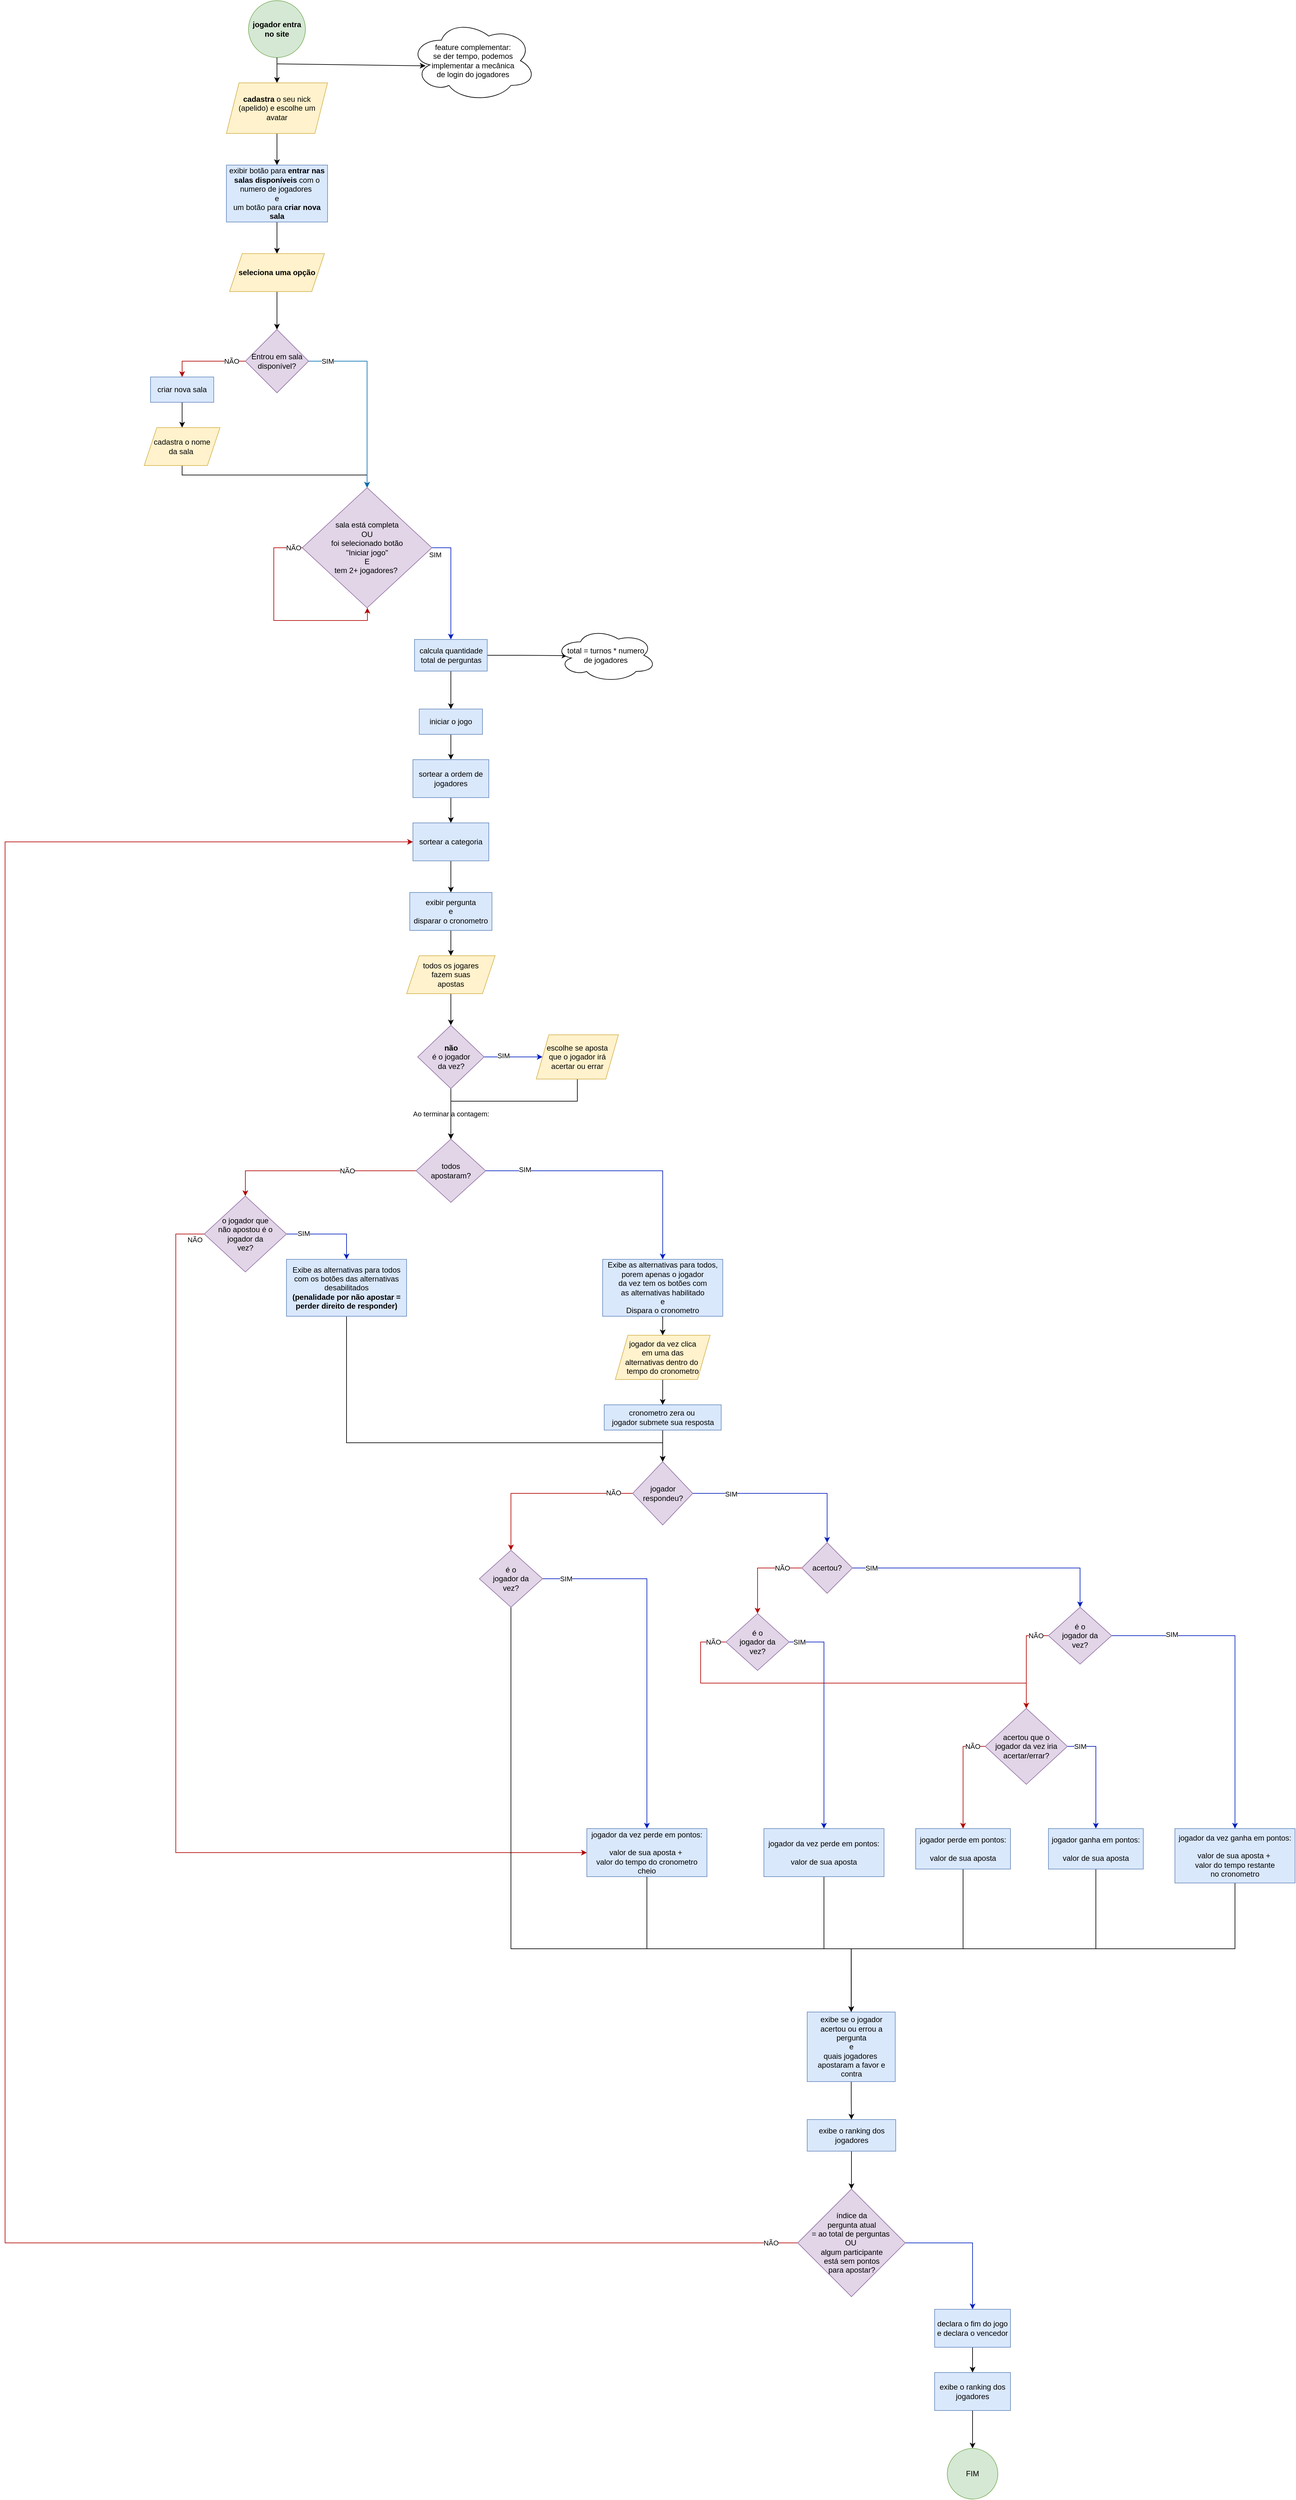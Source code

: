 <mxfile compressed="true" version="14.4.8" type="device" pages="2"><diagram id="uFGppakBsEpZkRZ-ZAbM" name="diagrama"><mxGraphModel dx="526" dy="322" grid="1" gridSize="10" guides="1" tooltips="1" connect="1" arrows="1" fold="1" page="1" pageScale="1" pageWidth="3300" pageHeight="4681" math="0" shadow="0"><root><mxCell id="0"/><mxCell id="1" parent="0"/><mxCell id="55oo0pZ97_WrZL7OyEw0-44" style="edgeStyle=orthogonalEdgeStyle;rounded=0;orthogonalLoop=1;jettySize=auto;html=1;entryX=0.5;entryY=0;entryDx=0;entryDy=0;exitX=0.5;exitY=1;exitDx=0;exitDy=0;entryPerimeter=0;" parent="1" source="55oo0pZ97_WrZL7OyEw0-25" target="55oo0pZ97_WrZL7OyEw0-15" edge="1"><mxGeometry relative="1" as="geometry"><mxPoint x="1262.5" y="1090" as="targetPoint"/><Array as="points"><mxPoint x="970" y="1070"/><mxPoint x="1263" y="1070"/></Array></mxGeometry></mxCell><mxCell id="55oo0pZ97_WrZL7OyEw0-1" value="&lt;b&gt;jogador entra no site&lt;/b&gt;" style="ellipse;whiteSpace=wrap;html=1;aspect=fixed;fillColor=#d5e8d4;strokeColor=#82b366;" parent="1" vertex="1"><mxGeometry x="1075" y="320" width="90" height="90" as="geometry"/></mxCell><mxCell id="55oo0pZ97_WrZL7OyEw0-2" value="" style="endArrow=classic;html=1;exitX=0.5;exitY=1;exitDx=0;exitDy=0;entryX=0.5;entryY=0;entryDx=0;entryDy=0;" parent="1" source="55oo0pZ97_WrZL7OyEw0-1" target="55oo0pZ97_WrZL7OyEw0-3" edge="1"><mxGeometry width="50" height="50" relative="1" as="geometry"><mxPoint x="1120" y="610" as="sourcePoint"/><mxPoint x="920" y="430" as="targetPoint"/></mxGeometry></mxCell><mxCell id="55oo0pZ97_WrZL7OyEw0-7" style="edgeStyle=orthogonalEdgeStyle;rounded=0;orthogonalLoop=1;jettySize=auto;html=1;exitX=0.5;exitY=1;exitDx=0;exitDy=0;entryX=0.5;entryY=0;entryDx=0;entryDy=0;" parent="1" source="55oo0pZ97_WrZL7OyEw0-3" target="55oo0pZ97_WrZL7OyEw0-9" edge="1"><mxGeometry relative="1" as="geometry"><mxPoint x="1120" y="580" as="targetPoint"/></mxGeometry></mxCell><mxCell id="55oo0pZ97_WrZL7OyEw0-3" value="&lt;b&gt;cadastra &lt;/b&gt;o seu nick &lt;br&gt;(apelido) e escolhe um &lt;br&gt;avatar" style="shape=parallelogram;perimeter=parallelogramPerimeter;whiteSpace=wrap;html=1;fixedSize=1;fillColor=#fff2cc;strokeColor=#d6b656;" parent="1" vertex="1"><mxGeometry x="1040" y="450" width="160" height="80" as="geometry"/></mxCell><mxCell id="55oo0pZ97_WrZL7OyEw0-14" style="edgeStyle=orthogonalEdgeStyle;rounded=0;orthogonalLoop=1;jettySize=auto;html=1;entryX=0.5;entryY=0;entryDx=0;entryDy=0;" parent="1" source="55oo0pZ97_WrZL7OyEw0-9" target="55oo0pZ97_WrZL7OyEw0-169" edge="1"><mxGeometry relative="1" as="geometry"/></mxCell><mxCell id="55oo0pZ97_WrZL7OyEw0-9" value="exibir botão para &lt;b&gt;entrar nas salas disponíveis&lt;/b&gt;&amp;nbsp;com o numero de jogadores&amp;nbsp;&lt;br&gt;e &lt;br&gt;um botão para &lt;b&gt;criar nova sala&lt;/b&gt;" style="rounded=0;whiteSpace=wrap;html=1;fillColor=#dae8fc;strokeColor=#6c8ebf;" parent="1" vertex="1"><mxGeometry x="1040" y="580" width="160" height="90" as="geometry"/></mxCell><mxCell id="55oo0pZ97_WrZL7OyEw0-10" value="feature complementar:&lt;br&gt;se der tempo, podemos &lt;br&gt;implementar a mecânica &lt;br&gt;de login do jogadores" style="ellipse;shape=cloud;whiteSpace=wrap;html=1;" parent="1" vertex="1"><mxGeometry x="1330" y="350" width="200" height="130" as="geometry"/></mxCell><mxCell id="55oo0pZ97_WrZL7OyEw0-11" value="" style="endArrow=classic;html=1;entryX=0.125;entryY=0.562;entryDx=0;entryDy=0;entryPerimeter=0;" parent="1" target="55oo0pZ97_WrZL7OyEw0-10" edge="1"><mxGeometry width="50" height="50" relative="1" as="geometry"><mxPoint x="1120" y="420" as="sourcePoint"/><mxPoint x="1170" y="500" as="targetPoint"/></mxGeometry></mxCell><mxCell id="55oo0pZ97_WrZL7OyEw0-24" style="edgeStyle=orthogonalEdgeStyle;rounded=0;orthogonalLoop=1;jettySize=auto;html=1;entryX=0.5;entryY=0;entryDx=0;entryDy=0;fillColor=#e51400;strokeColor=#B20000;" parent="1" source="55oo0pZ97_WrZL7OyEw0-13" target="55oo0pZ97_WrZL7OyEw0-23" edge="1"><mxGeometry relative="1" as="geometry"/></mxCell><mxCell id="55oo0pZ97_WrZL7OyEw0-32" value="NÃO" style="edgeLabel;html=1;align=center;verticalAlign=middle;resizable=0;points=[];" parent="55oo0pZ97_WrZL7OyEw0-24" vertex="1" connectable="0"><mxGeometry x="-0.064" y="2" relative="1" as="geometry"><mxPoint x="35.88" y="-2" as="offset"/></mxGeometry></mxCell><mxCell id="55oo0pZ97_WrZL7OyEw0-13" value="Entrou em sala disponível?" style="rhombus;whiteSpace=wrap;html=1;fillColor=#e1d5e7;strokeColor=#9673a6;" parent="1" vertex="1"><mxGeometry x="1070" y="840" width="100" height="100" as="geometry"/></mxCell><mxCell id="55oo0pZ97_WrZL7OyEw0-19" style="edgeStyle=orthogonalEdgeStyle;rounded=0;orthogonalLoop=1;jettySize=auto;html=1;fillColor=#0050ef;strokeColor=#001DBC;exitX=1;exitY=0.5;exitDx=0;exitDy=0;entryX=0.5;entryY=0;entryDx=0;entryDy=0;" parent="1" source="55oo0pZ97_WrZL7OyEw0-15" target="55oo0pZ97_WrZL7OyEw0-172" edge="1"><mxGeometry relative="1" as="geometry"><mxPoint x="1395" y="1330" as="targetPoint"/></mxGeometry></mxCell><mxCell id="55oo0pZ97_WrZL7OyEw0-20" value="SIM" style="edgeLabel;html=1;align=center;verticalAlign=middle;resizable=0;points=[];" parent="55oo0pZ97_WrZL7OyEw0-19" vertex="1" connectable="0"><mxGeometry x="-0.435" y="-3" relative="1" as="geometry"><mxPoint x="-22" y="-9.17" as="offset"/></mxGeometry></mxCell><mxCell id="55oo0pZ97_WrZL7OyEw0-15" value="sala está completa &lt;br&gt;OU&lt;br&gt;foi selecionado botão &lt;br&gt;&quot;Iniciar jogo&quot;&lt;br&gt;E &lt;br&gt;tem 2+ jogadores?&amp;nbsp;" style="rhombus;whiteSpace=wrap;html=1;fillColor=#e1d5e7;strokeColor=#9673a6;" parent="1" vertex="1"><mxGeometry x="1160" y="1090" width="205" height="190" as="geometry"/></mxCell><mxCell id="55oo0pZ97_WrZL7OyEw0-46" style="edgeStyle=orthogonalEdgeStyle;rounded=0;orthogonalLoop=1;jettySize=auto;html=1;" parent="1" source="55oo0pZ97_WrZL7OyEw0-18" target="55oo0pZ97_WrZL7OyEw0-45" edge="1"><mxGeometry relative="1" as="geometry"/></mxCell><mxCell id="55oo0pZ97_WrZL7OyEw0-18" value="iniciar o jogo" style="rounded=0;whiteSpace=wrap;html=1;fillColor=#dae8fc;strokeColor=#6c8ebf;" parent="1" vertex="1"><mxGeometry x="1345" y="1440" width="100" height="40" as="geometry"/></mxCell><mxCell id="55oo0pZ97_WrZL7OyEw0-26" style="edgeStyle=orthogonalEdgeStyle;rounded=0;orthogonalLoop=1;jettySize=auto;html=1;entryX=0.5;entryY=0;entryDx=0;entryDy=0;" parent="1" source="55oo0pZ97_WrZL7OyEw0-23" target="55oo0pZ97_WrZL7OyEw0-25" edge="1"><mxGeometry relative="1" as="geometry"/></mxCell><mxCell id="55oo0pZ97_WrZL7OyEw0-23" value="criar nova sala" style="rounded=0;whiteSpace=wrap;html=1;fillColor=#dae8fc;strokeColor=#6c8ebf;" parent="1" vertex="1"><mxGeometry x="920" y="915" width="100" height="40" as="geometry"/></mxCell><mxCell id="55oo0pZ97_WrZL7OyEw0-25" value="cadastra o nome &lt;br&gt;da sala&amp;nbsp;" style="shape=parallelogram;perimeter=parallelogramPerimeter;whiteSpace=wrap;html=1;fixedSize=1;fillColor=#fff2cc;strokeColor=#d6b656;" parent="1" vertex="1"><mxGeometry x="910" y="995" width="120" height="60" as="geometry"/></mxCell><mxCell id="55oo0pZ97_WrZL7OyEw0-42" style="edgeStyle=orthogonalEdgeStyle;rounded=0;orthogonalLoop=1;jettySize=auto;html=1;entryX=0.5;entryY=1;entryDx=0;entryDy=0;exitX=0;exitY=0.5;exitDx=0;exitDy=0;fillColor=#e51400;strokeColor=#B20000;" parent="1" source="55oo0pZ97_WrZL7OyEw0-15" target="55oo0pZ97_WrZL7OyEw0-15" edge="1"><mxGeometry relative="1" as="geometry"><mxPoint x="1155" y="1270" as="sourcePoint"/><Array as="points"><mxPoint x="1115" y="1185"/><mxPoint x="1115" y="1300"/><mxPoint x="1263" y="1300"/><mxPoint x="1263" y="1280"/></Array></mxGeometry></mxCell><mxCell id="55oo0pZ97_WrZL7OyEw0-43" value="NÃO" style="edgeLabel;html=1;align=center;verticalAlign=middle;resizable=0;points=[];" parent="55oo0pZ97_WrZL7OyEw0-42" vertex="1" connectable="0"><mxGeometry x="-0.737" y="3" relative="1" as="geometry"><mxPoint x="28.33" y="-3.0" as="offset"/></mxGeometry></mxCell><mxCell id="55oo0pZ97_WrZL7OyEw0-45" value="sortear a ordem de jogadores" style="rounded=0;whiteSpace=wrap;html=1;fillColor=#dae8fc;strokeColor=#6c8ebf;" parent="1" vertex="1"><mxGeometry x="1335" y="1520" width="120" height="60" as="geometry"/></mxCell><mxCell id="55oo0pZ97_WrZL7OyEw0-52" style="edgeStyle=orthogonalEdgeStyle;rounded=0;orthogonalLoop=1;jettySize=auto;html=1;entryX=0.5;entryY=0;entryDx=0;entryDy=0;" parent="1" source="55oo0pZ97_WrZL7OyEw0-49" target="55oo0pZ97_WrZL7OyEw0-51" edge="1"><mxGeometry relative="1" as="geometry"/></mxCell><mxCell id="55oo0pZ97_WrZL7OyEw0-49" value="exibir pergunta&lt;br&gt;e&lt;br&gt;disparar o cronometro" style="rounded=0;whiteSpace=wrap;html=1;fillColor=#dae8fc;strokeColor=#6c8ebf;" parent="1" vertex="1"><mxGeometry x="1330" y="1730" width="130" height="60" as="geometry"/></mxCell><mxCell id="55oo0pZ97_WrZL7OyEw0-84" style="edgeStyle=orthogonalEdgeStyle;rounded=0;orthogonalLoop=1;jettySize=auto;html=1;entryX=0.5;entryY=0;entryDx=0;entryDy=0;" parent="1" source="55oo0pZ97_WrZL7OyEw0-51" target="55oo0pZ97_WrZL7OyEw0-83" edge="1"><mxGeometry relative="1" as="geometry"/></mxCell><mxCell id="55oo0pZ97_WrZL7OyEw0-51" value="todos os jogares &lt;br&gt;fazem suas &lt;br&gt;apostas" style="shape=parallelogram;perimeter=parallelogramPerimeter;whiteSpace=wrap;html=1;fixedSize=1;fillColor=#fff2cc;strokeColor=#d6b656;" parent="1" vertex="1"><mxGeometry x="1325" y="1830" width="140" height="60" as="geometry"/></mxCell><mxCell id="55oo0pZ97_WrZL7OyEw0-56" style="edgeStyle=orthogonalEdgeStyle;rounded=0;orthogonalLoop=1;jettySize=auto;html=1;entryX=0.5;entryY=0;entryDx=0;entryDy=0;fillColor=#0050ef;strokeColor=#001DBC;" parent="1" source="55oo0pZ97_WrZL7OyEw0-53" target="55oo0pZ97_WrZL7OyEw0-55" edge="1"><mxGeometry relative="1" as="geometry"/></mxCell><mxCell id="55oo0pZ97_WrZL7OyEw0-57" value="SIM" style="edgeLabel;html=1;align=center;verticalAlign=middle;resizable=0;points=[];" parent="55oo0pZ97_WrZL7OyEw0-56" vertex="1" connectable="0"><mxGeometry x="-0.706" y="2" relative="1" as="geometry"><mxPoint as="offset"/></mxGeometry></mxCell><mxCell id="55oo0pZ97_WrZL7OyEw0-59" style="edgeStyle=orthogonalEdgeStyle;rounded=0;orthogonalLoop=1;jettySize=auto;html=1;entryX=0.5;entryY=0;entryDx=0;entryDy=0;fillColor=#e51400;strokeColor=#B20000;" parent="1" source="55oo0pZ97_WrZL7OyEw0-53" target="55oo0pZ97_WrZL7OyEw0-58" edge="1"><mxGeometry relative="1" as="geometry"/></mxCell><mxCell id="55oo0pZ97_WrZL7OyEw0-60" value="NÃO" style="edgeLabel;html=1;align=center;verticalAlign=middle;resizable=0;points=[];" parent="55oo0pZ97_WrZL7OyEw0-59" vertex="1" connectable="0"><mxGeometry x="-0.016" y="-2" relative="1" as="geometry"><mxPoint x="43.24" y="2" as="offset"/></mxGeometry></mxCell><mxCell id="55oo0pZ97_WrZL7OyEw0-53" value="todos &lt;br&gt;apostaram?" style="rhombus;whiteSpace=wrap;html=1;fillColor=#e1d5e7;strokeColor=#9673a6;" parent="1" vertex="1"><mxGeometry x="1340" y="2120" width="110" height="100" as="geometry"/></mxCell><mxCell id="55oo0pZ97_WrZL7OyEw0-92" style="edgeStyle=orthogonalEdgeStyle;rounded=0;orthogonalLoop=1;jettySize=auto;html=1;entryX=0.5;entryY=0;entryDx=0;entryDy=0;" parent="1" source="55oo0pZ97_WrZL7OyEw0-55" target="55oo0pZ97_WrZL7OyEw0-168" edge="1"><mxGeometry relative="1" as="geometry"><mxPoint x="1730" y="2480" as="targetPoint"/></mxGeometry></mxCell><mxCell id="55oo0pZ97_WrZL7OyEw0-55" value="Exibe as alternativas para todos, porem apenas o jogador &lt;br&gt;da vez tem os botões com &lt;br&gt;as alternativas habilitado&lt;br&gt;e&lt;br&gt;Dispara o cronometro" style="rounded=0;whiteSpace=wrap;html=1;fillColor=#dae8fc;strokeColor=#6c8ebf;" parent="1" vertex="1"><mxGeometry x="1635" y="2310" width="190" height="90" as="geometry"/></mxCell><mxCell id="55oo0pZ97_WrZL7OyEw0-62" style="edgeStyle=orthogonalEdgeStyle;rounded=0;orthogonalLoop=1;jettySize=auto;html=1;entryX=0.5;entryY=0;entryDx=0;entryDy=0;exitX=1;exitY=0.5;exitDx=0;exitDy=0;fillColor=#0050ef;strokeColor=#001DBC;" parent="1" source="55oo0pZ97_WrZL7OyEw0-58" target="55oo0pZ97_WrZL7OyEw0-61" edge="1"><mxGeometry relative="1" as="geometry"/></mxCell><mxCell id="55oo0pZ97_WrZL7OyEw0-63" value="SIM" style="edgeLabel;html=1;align=center;verticalAlign=middle;resizable=0;points=[];" parent="55oo0pZ97_WrZL7OyEw0-62" vertex="1" connectable="0"><mxGeometry x="-0.606" y="1" relative="1" as="geometry"><mxPoint as="offset"/></mxGeometry></mxCell><mxCell id="55oo0pZ97_WrZL7OyEw0-65" style="edgeStyle=orthogonalEdgeStyle;rounded=0;orthogonalLoop=1;jettySize=auto;html=1;entryX=0;entryY=0.5;entryDx=0;entryDy=0;exitX=0;exitY=0.5;exitDx=0;exitDy=0;fillColor=#e51400;strokeColor=#B20000;" parent="1" source="55oo0pZ97_WrZL7OyEw0-58" target="55oo0pZ97_WrZL7OyEw0-118" edge="1"><mxGeometry relative="1" as="geometry"><mxPoint x="930" y="2350" as="targetPoint"/><Array as="points"><mxPoint x="960" y="2270"/><mxPoint x="960" y="3248"/></Array></mxGeometry></mxCell><mxCell id="55oo0pZ97_WrZL7OyEw0-66" value="NÃO" style="edgeLabel;html=1;align=center;verticalAlign=middle;resizable=0;points=[];" parent="55oo0pZ97_WrZL7OyEw0-65" vertex="1" connectable="0"><mxGeometry x="-0.161" y="-2" relative="1" as="geometry"><mxPoint x="31.94" y="-648" as="offset"/></mxGeometry></mxCell><mxCell id="55oo0pZ97_WrZL7OyEw0-58" value="o jogador que &lt;br&gt;não apostou é o jogador da &lt;br&gt;vez?" style="rhombus;whiteSpace=wrap;html=1;fillColor=#e1d5e7;strokeColor=#9673a6;" parent="1" vertex="1"><mxGeometry x="1005" y="2210" width="130" height="120" as="geometry"/></mxCell><mxCell id="55oo0pZ97_WrZL7OyEw0-121" style="edgeStyle=orthogonalEdgeStyle;rounded=0;orthogonalLoop=1;jettySize=auto;html=1;" parent="1" source="55oo0pZ97_WrZL7OyEw0-61" edge="1"><mxGeometry relative="1" as="geometry"><mxPoint x="1730" y="2630" as="targetPoint"/><Array as="points"><mxPoint x="1230" y="2600"/><mxPoint x="1730" y="2600"/></Array></mxGeometry></mxCell><mxCell id="55oo0pZ97_WrZL7OyEw0-61" value="Exibe as alternativas para todos com os botões das alternativas desabilitados&lt;br&gt;&lt;b&gt;(penalidade por não apostar = perder direito de responder)&lt;/b&gt;" style="rounded=0;whiteSpace=wrap;html=1;fillColor=#dae8fc;strokeColor=#6c8ebf;" parent="1" vertex="1"><mxGeometry x="1135" y="2310" width="190" height="90" as="geometry"/></mxCell><mxCell id="55oo0pZ97_WrZL7OyEw0-70" style="edgeStyle=orthogonalEdgeStyle;rounded=0;orthogonalLoop=1;jettySize=auto;html=1;entryX=0.5;entryY=0;entryDx=0;entryDy=0;fillColor=#0050ef;strokeColor=#001DBC;" parent="1" source="55oo0pZ97_WrZL7OyEw0-67" target="55oo0pZ97_WrZL7OyEw0-69" edge="1"><mxGeometry relative="1" as="geometry"/></mxCell><mxCell id="55oo0pZ97_WrZL7OyEw0-71" value="SIM" style="edgeLabel;html=1;align=center;verticalAlign=middle;resizable=0;points=[];" parent="55oo0pZ97_WrZL7OyEw0-70" vertex="1" connectable="0"><mxGeometry x="-0.588" y="-1" relative="1" as="geometry"><mxPoint as="offset"/></mxGeometry></mxCell><mxCell id="55oo0pZ97_WrZL7OyEw0-78" style="edgeStyle=orthogonalEdgeStyle;rounded=0;orthogonalLoop=1;jettySize=auto;html=1;exitX=0;exitY=0.5;exitDx=0;exitDy=0;entryX=0.5;entryY=0;entryDx=0;entryDy=0;fillColor=#e51400;strokeColor=#B20000;" parent="1" source="55oo0pZ97_WrZL7OyEw0-67" target="55oo0pZ97_WrZL7OyEw0-117" edge="1"><mxGeometry relative="1" as="geometry"><mxPoint x="1125" y="2870" as="targetPoint"/><Array as="points"><mxPoint x="1490" y="2680"/></Array></mxGeometry></mxCell><mxCell id="55oo0pZ97_WrZL7OyEw0-79" value="NÃO" style="edgeLabel;html=1;align=center;verticalAlign=middle;resizable=0;points=[];" parent="55oo0pZ97_WrZL7OyEw0-78" vertex="1" connectable="0"><mxGeometry x="-0.781" y="-1" relative="1" as="geometry"><mxPoint as="offset"/></mxGeometry></mxCell><mxCell id="55oo0pZ97_WrZL7OyEw0-67" value="jogador respondeu?" style="rhombus;whiteSpace=wrap;html=1;fillColor=#e1d5e7;strokeColor=#9673a6;" parent="1" vertex="1"><mxGeometry x="1682.5" y="2630" width="95" height="100" as="geometry"/></mxCell><mxCell id="55oo0pZ97_WrZL7OyEw0-73" style="edgeStyle=orthogonalEdgeStyle;rounded=0;orthogonalLoop=1;jettySize=auto;html=1;entryX=0.5;entryY=0;entryDx=0;entryDy=0;exitX=1;exitY=0.5;exitDx=0;exitDy=0;fillColor=#0050ef;strokeColor=#001DBC;" parent="1" source="55oo0pZ97_WrZL7OyEw0-69" target="55oo0pZ97_WrZL7OyEw0-94" edge="1"><mxGeometry relative="1" as="geometry"><mxPoint x="2060" y="2890" as="targetPoint"/><Array as="points"><mxPoint x="2390" y="2798"/></Array></mxGeometry></mxCell><mxCell id="55oo0pZ97_WrZL7OyEw0-74" value="SIM" style="edgeLabel;html=1;align=center;verticalAlign=middle;resizable=0;points=[];" parent="55oo0pZ97_WrZL7OyEw0-73" vertex="1" connectable="0"><mxGeometry x="-0.734" y="-4" relative="1" as="geometry"><mxPoint x="-26" y="-4" as="offset"/></mxGeometry></mxCell><mxCell id="55oo0pZ97_WrZL7OyEw0-76" style="edgeStyle=orthogonalEdgeStyle;rounded=0;orthogonalLoop=1;jettySize=auto;html=1;entryX=0.5;entryY=0;entryDx=0;entryDy=0;fillColor=#e51400;strokeColor=#B20000;" parent="1" source="55oo0pZ97_WrZL7OyEw0-69" target="55oo0pZ97_WrZL7OyEw0-95" edge="1"><mxGeometry relative="1" as="geometry"><mxPoint x="1730" y="2850" as="targetPoint"/></mxGeometry></mxCell><mxCell id="55oo0pZ97_WrZL7OyEw0-77" value="NÃO" style="edgeLabel;html=1;align=center;verticalAlign=middle;resizable=0;points=[];" parent="55oo0pZ97_WrZL7OyEw0-76" vertex="1" connectable="0"><mxGeometry x="-0.724" y="4" relative="1" as="geometry"><mxPoint x="-11.76" y="-4" as="offset"/></mxGeometry></mxCell><mxCell id="55oo0pZ97_WrZL7OyEw0-69" value="acertou?" style="rhombus;whiteSpace=wrap;html=1;fillColor=#e1d5e7;strokeColor=#9673a6;" parent="1" vertex="1"><mxGeometry x="1950" y="2758" width="80" height="80" as="geometry"/></mxCell><mxCell id="55oo0pZ97_WrZL7OyEw0-183" style="edgeStyle=orthogonalEdgeStyle;rounded=0;orthogonalLoop=1;jettySize=auto;html=1;entryX=0.5;entryY=0;entryDx=0;entryDy=0;endArrow=classic;endFill=1;" parent="1" source="55oo0pZ97_WrZL7OyEw0-72" target="55oo0pZ97_WrZL7OyEw0-180" edge="1"><mxGeometry relative="1" as="geometry"><Array as="points"><mxPoint x="2635" y="3400"/><mxPoint x="2028" y="3400"/></Array></mxGeometry></mxCell><mxCell id="55oo0pZ97_WrZL7OyEw0-72" value="jogador da vez ganha em pontos:&lt;br&gt;&lt;br&gt;valor de sua aposta +&amp;nbsp;&lt;br&gt;valor do tempo restante &lt;br&gt;no cronometro" style="rounded=0;whiteSpace=wrap;html=1;fillColor=#dae8fc;strokeColor=#6c8ebf;" parent="1" vertex="1"><mxGeometry x="2540" y="3210" width="190" height="86" as="geometry"/></mxCell><mxCell id="55oo0pZ97_WrZL7OyEw0-75" value="jogador da vez perde em pontos:&lt;br&gt;&lt;br&gt;valor de sua aposta" style="rounded=0;whiteSpace=wrap;html=1;" parent="1" vertex="1"><mxGeometry x="1890" y="3210" width="190" height="76" as="geometry"/></mxCell><mxCell id="55oo0pZ97_WrZL7OyEw0-87" style="edgeStyle=orthogonalEdgeStyle;rounded=0;orthogonalLoop=1;jettySize=auto;html=1;entryX=0;entryY=0.5;entryDx=0;entryDy=0;fillColor=#0050ef;strokeColor=#001DBC;" parent="1" source="55oo0pZ97_WrZL7OyEw0-83" target="55oo0pZ97_WrZL7OyEw0-86" edge="1"><mxGeometry relative="1" as="geometry"/></mxCell><mxCell id="55oo0pZ97_WrZL7OyEw0-88" value="SIM" style="edgeLabel;html=1;align=center;verticalAlign=middle;resizable=0;points=[];" parent="55oo0pZ97_WrZL7OyEw0-87" vertex="1" connectable="0"><mxGeometry x="-0.349" y="2" relative="1" as="geometry"><mxPoint as="offset"/></mxGeometry></mxCell><mxCell id="55oo0pZ97_WrZL7OyEw0-90" value="Ao terminar a contagem:" style="edgeStyle=orthogonalEdgeStyle;rounded=0;orthogonalLoop=1;jettySize=auto;html=1;entryX=0.5;entryY=0;entryDx=0;entryDy=0;" parent="1" source="55oo0pZ97_WrZL7OyEw0-83" target="55oo0pZ97_WrZL7OyEw0-53" edge="1"><mxGeometry relative="1" as="geometry"/></mxCell><mxCell id="55oo0pZ97_WrZL7OyEw0-83" value="&lt;b&gt;não &lt;/b&gt;&lt;br&gt;é o jogador &lt;br&gt;da vez?" style="rhombus;whiteSpace=wrap;html=1;fillColor=#e1d5e7;strokeColor=#9673a6;" parent="1" vertex="1"><mxGeometry x="1342.5" y="1940" width="105" height="100" as="geometry"/></mxCell><mxCell id="55oo0pZ97_WrZL7OyEw0-89" style="edgeStyle=orthogonalEdgeStyle;rounded=0;orthogonalLoop=1;jettySize=auto;html=1;entryX=0.5;entryY=0;entryDx=0;entryDy=0;" parent="1" source="55oo0pZ97_WrZL7OyEw0-86" target="55oo0pZ97_WrZL7OyEw0-53" edge="1"><mxGeometry relative="1" as="geometry"><Array as="points"><mxPoint x="1595" y="2060"/><mxPoint x="1395" y="2060"/></Array></mxGeometry></mxCell><mxCell id="55oo0pZ97_WrZL7OyEw0-86" value="escolhe se aposta&lt;br&gt;que o jogador irá acertar ou errar" style="shape=parallelogram;perimeter=parallelogramPerimeter;whiteSpace=wrap;html=1;fixedSize=1;fillColor=#fff2cc;strokeColor=#d6b656;" parent="1" vertex="1"><mxGeometry x="1530" y="1955" width="130" height="70" as="geometry"/></mxCell><mxCell id="55oo0pZ97_WrZL7OyEw0-93" value="" style="edgeStyle=orthogonalEdgeStyle;rounded=0;orthogonalLoop=1;jettySize=auto;html=1;exitX=0.5;exitY=1;exitDx=0;exitDy=0;entryX=0.5;entryY=0;entryDx=0;entryDy=0;" parent="1" source="55oo0pZ97_WrZL7OyEw0-168" target="55oo0pZ97_WrZL7OyEw0-186" edge="1"><mxGeometry x="-0.458" relative="1" as="geometry"><mxPoint x="1730" y="2530" as="sourcePoint"/><mxPoint x="1730" y="2550" as="targetPoint"/><mxPoint as="offset"/></mxGeometry></mxCell><mxCell id="55oo0pZ97_WrZL7OyEw0-96" style="edgeStyle=orthogonalEdgeStyle;rounded=0;orthogonalLoop=1;jettySize=auto;html=1;entryX=0.5;entryY=0;entryDx=0;entryDy=0;fillColor=#0050ef;strokeColor=#001DBC;" parent="1" source="55oo0pZ97_WrZL7OyEw0-94" target="55oo0pZ97_WrZL7OyEw0-72" edge="1"><mxGeometry relative="1" as="geometry"/></mxCell><mxCell id="55oo0pZ97_WrZL7OyEw0-97" value="SIM" style="edgeLabel;html=1;align=center;verticalAlign=middle;resizable=0;points=[];" parent="55oo0pZ97_WrZL7OyEw0-96" vertex="1" connectable="0"><mxGeometry x="-0.618" y="2" relative="1" as="geometry"><mxPoint x="-1" as="offset"/></mxGeometry></mxCell><mxCell id="55oo0pZ97_WrZL7OyEw0-100" style="edgeStyle=orthogonalEdgeStyle;rounded=0;orthogonalLoop=1;jettySize=auto;html=1;exitX=0;exitY=0.5;exitDx=0;exitDy=0;entryX=0.5;entryY=0;entryDx=0;entryDy=0;fillColor=#e51400;strokeColor=#B20000;" parent="1" source="55oo0pZ97_WrZL7OyEw0-94" target="55oo0pZ97_WrZL7OyEw0-99" edge="1"><mxGeometry relative="1" as="geometry"/></mxCell><mxCell id="55oo0pZ97_WrZL7OyEw0-101" value="NÃO" style="edgeLabel;html=1;align=center;verticalAlign=middle;resizable=0;points=[];" parent="55oo0pZ97_WrZL7OyEw0-100" vertex="1" connectable="0"><mxGeometry x="-0.081" y="1" relative="1" as="geometry"><mxPoint x="14" y="-34" as="offset"/></mxGeometry></mxCell><mxCell id="55oo0pZ97_WrZL7OyEw0-94" value="é o &lt;br&gt;jogador da &lt;br&gt;vez?" style="rhombus;whiteSpace=wrap;html=1;fillColor=#e1d5e7;strokeColor=#9673a6;" parent="1" vertex="1"><mxGeometry x="2340" y="2860" width="100" height="90" as="geometry"/></mxCell><mxCell id="55oo0pZ97_WrZL7OyEw0-108" value="SIM" style="edgeStyle=orthogonalEdgeStyle;rounded=0;orthogonalLoop=1;jettySize=auto;html=1;exitX=1;exitY=0.5;exitDx=0;exitDy=0;fillColor=#0050ef;strokeColor=#001DBC;" parent="1" source="55oo0pZ97_WrZL7OyEw0-95" edge="1"><mxGeometry x="-0.912" relative="1" as="geometry"><mxPoint x="1985" y="3210" as="targetPoint"/><Array as="points"><mxPoint x="1985" y="2915"/></Array><mxPoint as="offset"/></mxGeometry></mxCell><mxCell id="55oo0pZ97_WrZL7OyEw0-115" value="NÃO" style="edgeStyle=orthogonalEdgeStyle;rounded=0;orthogonalLoop=1;jettySize=auto;html=1;entryX=0.5;entryY=0;entryDx=0;entryDy=0;exitX=0;exitY=0.5;exitDx=0;exitDy=0;entryPerimeter=0;endArrow=none;endFill=0;fillColor=#e51400;strokeColor=#B20000;" parent="1" source="55oo0pZ97_WrZL7OyEw0-95" target="55oo0pZ97_WrZL7OyEw0-99" edge="1"><mxGeometry x="-0.94" relative="1" as="geometry"><mxPoint x="1570" y="3040" as="targetPoint"/><Array as="points"><mxPoint x="1790" y="2915"/><mxPoint x="1790" y="2980"/><mxPoint x="2305" y="2980"/></Array><mxPoint as="offset"/></mxGeometry></mxCell><mxCell id="55oo0pZ97_WrZL7OyEw0-95" value="é o &lt;br&gt;jogador da &lt;br&gt;vez?" style="rhombus;whiteSpace=wrap;html=1;fillColor=#e1d5e7;strokeColor=#9673a6;" parent="1" vertex="1"><mxGeometry x="1830" y="2870" width="100" height="90" as="geometry"/></mxCell><mxCell id="55oo0pZ97_WrZL7OyEw0-103" style="edgeStyle=orthogonalEdgeStyle;rounded=0;orthogonalLoop=1;jettySize=auto;html=1;entryX=0.5;entryY=0;entryDx=0;entryDy=0;exitX=1;exitY=0.5;exitDx=0;exitDy=0;fillColor=#0050ef;strokeColor=#001DBC;" parent="1" source="55oo0pZ97_WrZL7OyEw0-99" target="55oo0pZ97_WrZL7OyEw0-102" edge="1"><mxGeometry relative="1" as="geometry"/></mxCell><mxCell id="55oo0pZ97_WrZL7OyEw0-104" value="SIM" style="edgeLabel;html=1;align=center;verticalAlign=middle;resizable=0;points=[];" parent="55oo0pZ97_WrZL7OyEw0-103" vertex="1" connectable="0"><mxGeometry x="-0.81" y="-1" relative="1" as="geometry"><mxPoint x="3" y="-1" as="offset"/></mxGeometry></mxCell><mxCell id="55oo0pZ97_WrZL7OyEw0-116" value="NÃO" style="edgeStyle=orthogonalEdgeStyle;rounded=0;orthogonalLoop=1;jettySize=auto;html=1;entryX=0.5;entryY=0;entryDx=0;entryDy=0;exitX=0;exitY=0.5;exitDx=0;exitDy=0;fillColor=#e51400;strokeColor=#B20000;" parent="1" source="55oo0pZ97_WrZL7OyEw0-99" target="55oo0pZ97_WrZL7OyEw0-106" edge="1"><mxGeometry x="-0.758" relative="1" as="geometry"><Array as="points"><mxPoint x="2205" y="3080"/></Array><mxPoint as="offset"/></mxGeometry></mxCell><mxCell id="55oo0pZ97_WrZL7OyEw0-99" value="acertou que o &lt;br&gt;jogador da vez iria acertar/errar?" style="rhombus;whiteSpace=wrap;html=1;fillColor=#e1d5e7;strokeColor=#9673a6;" parent="1" vertex="1"><mxGeometry x="2240" y="3020" width="130" height="120" as="geometry"/></mxCell><mxCell id="55oo0pZ97_WrZL7OyEw0-179" style="edgeStyle=orthogonalEdgeStyle;rounded=0;orthogonalLoop=1;jettySize=auto;html=1;endArrow=none;endFill=0;" parent="1" source="55oo0pZ97_WrZL7OyEw0-102" edge="1"><mxGeometry relative="1" as="geometry"><mxPoint x="2415" y="3400" as="targetPoint"/></mxGeometry></mxCell><mxCell id="55oo0pZ97_WrZL7OyEw0-102" value="jogador ganha em pontos:&lt;br&gt;&lt;br&gt;valor de sua aposta" style="rounded=0;whiteSpace=wrap;html=1;fillColor=#dae8fc;strokeColor=#6c8ebf;" parent="1" vertex="1"><mxGeometry x="2340" y="3210" width="150" height="64" as="geometry"/></mxCell><mxCell id="55oo0pZ97_WrZL7OyEw0-106" value="jogador perde em pontos:&lt;br&gt;&lt;br&gt;valor de sua aposta" style="rounded=0;whiteSpace=wrap;html=1;" parent="1" vertex="1"><mxGeometry x="2130" y="3210" width="150" height="64" as="geometry"/></mxCell><mxCell id="55oo0pZ97_WrZL7OyEw0-119" style="edgeStyle=orthogonalEdgeStyle;rounded=0;orthogonalLoop=1;jettySize=auto;html=1;exitX=1;exitY=0.5;exitDx=0;exitDy=0;fillColor=#0050ef;strokeColor=#001DBC;" parent="1" source="55oo0pZ97_WrZL7OyEw0-117" target="55oo0pZ97_WrZL7OyEw0-118" edge="1"><mxGeometry relative="1" as="geometry"/></mxCell><mxCell id="55oo0pZ97_WrZL7OyEw0-120" value="SIM" style="edgeLabel;html=1;align=center;verticalAlign=middle;resizable=0;points=[];" parent="55oo0pZ97_WrZL7OyEw0-119" vertex="1" connectable="0"><mxGeometry x="-0.77" relative="1" as="geometry"><mxPoint x="-27.94" y="-0.04" as="offset"/></mxGeometry></mxCell><mxCell id="55oo0pZ97_WrZL7OyEw0-184" style="edgeStyle=orthogonalEdgeStyle;rounded=0;orthogonalLoop=1;jettySize=auto;html=1;entryX=0.5;entryY=0;entryDx=0;entryDy=0;endArrow=classic;endFill=1;" parent="1" source="55oo0pZ97_WrZL7OyEw0-117" target="55oo0pZ97_WrZL7OyEw0-180" edge="1"><mxGeometry relative="1" as="geometry"><Array as="points"><mxPoint x="1490" y="3400"/><mxPoint x="2028" y="3400"/></Array></mxGeometry></mxCell><mxCell id="55oo0pZ97_WrZL7OyEw0-117" value="é o &lt;br&gt;jogador da &lt;br&gt;vez?" style="rhombus;whiteSpace=wrap;html=1;fillColor=#e1d5e7;strokeColor=#9673a6;" parent="1" vertex="1"><mxGeometry x="1440" y="2770" width="100" height="90" as="geometry"/></mxCell><mxCell id="55oo0pZ97_WrZL7OyEw0-118" value="jogador da vez perde em pontos:&lt;br&gt;&lt;br&gt;valor de sua aposta +&amp;nbsp;&lt;br&gt;valor do tempo do&amp;nbsp;cronometro cheio" style="rounded=0;whiteSpace=wrap;html=1;" parent="1" vertex="1"><mxGeometry x="1610" y="3210" width="190" height="76" as="geometry"/></mxCell><mxCell id="55oo0pZ97_WrZL7OyEw0-139" style="edgeStyle=orthogonalEdgeStyle;rounded=0;orthogonalLoop=1;jettySize=auto;html=1;entryX=0.5;entryY=0;entryDx=0;entryDy=0;endArrow=classic;endFill=1;" parent="1" source="55oo0pZ97_WrZL7OyEw0-122" target="55oo0pZ97_WrZL7OyEw0-143" edge="1"><mxGeometry relative="1" as="geometry"><mxPoint x="2028.5" y="3770" as="targetPoint"/></mxGeometry></mxCell><mxCell id="55oo0pZ97_WrZL7OyEw0-122" value="exibe o ranking dos jogadores" style="rounded=0;whiteSpace=wrap;html=1;fillColor=#dae8fc;strokeColor=#6c8ebf;" parent="1" vertex="1"><mxGeometry x="1958.5" y="3670" width="140" height="50" as="geometry"/></mxCell><mxCell id="55oo0pZ97_WrZL7OyEw0-147" style="edgeStyle=orthogonalEdgeStyle;rounded=0;orthogonalLoop=1;jettySize=auto;html=1;entryX=0.5;entryY=0;entryDx=0;entryDy=0;endArrow=classic;endFill=1;exitX=1;exitY=0.5;exitDx=0;exitDy=0;fillColor=#0050ef;strokeColor=#001DBC;" parent="1" source="55oo0pZ97_WrZL7OyEw0-143" target="55oo0pZ97_WrZL7OyEw0-145" edge="1"><mxGeometry relative="1" as="geometry"><mxPoint x="2098.5" y="4135" as="sourcePoint"/><mxPoint x="2392.5" y="4160" as="targetPoint"/><Array as="points"><mxPoint x="2220" y="3865"/></Array></mxGeometry></mxCell><mxCell id="55oo0pZ97_WrZL7OyEw0-148" value="SIM" style="edgeLabel;html=1;align=center;verticalAlign=middle;resizable=0;points=[];" parent="55oo0pZ97_WrZL7OyEw0-147" vertex="1" connectable="0"><mxGeometry x="-0.598" y="-2" relative="1" as="geometry"><mxPoint x="-68.78" y="-2" as="offset"/></mxGeometry></mxCell><mxCell id="55oo0pZ97_WrZL7OyEw0-152" style="edgeStyle=orthogonalEdgeStyle;rounded=0;orthogonalLoop=1;jettySize=auto;html=1;endArrow=classic;endFill=1;exitX=0;exitY=0.5;exitDx=0;exitDy=0;fillColor=#e51400;strokeColor=#B20000;entryX=0;entryY=0.5;entryDx=0;entryDy=0;" parent="1" source="55oo0pZ97_WrZL7OyEw0-143" target="SwV_npdu-AM93dZ6cqjS-1" edge="1"><mxGeometry relative="1" as="geometry"><mxPoint x="1330" y="1660" as="targetPoint"/><mxPoint x="1923.47" y="3865" as="sourcePoint"/><Array as="points"><mxPoint x="690" y="3865"/><mxPoint x="690" y="1650"/></Array></mxGeometry></mxCell><mxCell id="55oo0pZ97_WrZL7OyEw0-157" value="NÃO" style="edgeLabel;html=1;align=center;verticalAlign=middle;resizable=0;points=[];" parent="55oo0pZ97_WrZL7OyEw0-152" vertex="1" connectable="0"><mxGeometry x="-0.988" relative="1" as="geometry"><mxPoint x="-18.36" as="offset"/></mxGeometry></mxCell><mxCell id="55oo0pZ97_WrZL7OyEw0-143" value="índice da &lt;br&gt;pergunta atual &lt;br&gt;= ao total de perguntas&amp;nbsp;&lt;br&gt;OU&amp;nbsp;&lt;br&gt;algum participante &lt;br&gt;está sem pontos &lt;br&gt;para apostar?" style="rhombus;whiteSpace=wrap;html=1;fillColor=#e1d5e7;strokeColor=#9673a6;" parent="1" vertex="1"><mxGeometry x="1943.5" y="3780" width="170" height="170" as="geometry"/></mxCell><mxCell id="55oo0pZ97_WrZL7OyEw0-149" style="edgeStyle=orthogonalEdgeStyle;rounded=0;orthogonalLoop=1;jettySize=auto;html=1;entryX=0.5;entryY=0;entryDx=0;entryDy=0;endArrow=classic;endFill=1;" parent="1" source="55oo0pZ97_WrZL7OyEw0-145" target="55oo0pZ97_WrZL7OyEw0-146" edge="1"><mxGeometry relative="1" as="geometry"/></mxCell><mxCell id="55oo0pZ97_WrZL7OyEw0-145" value="declara o fim do jogo e declara o vencedor" style="rounded=0;whiteSpace=wrap;html=1;fillColor=#dae8fc;strokeColor=#6c8ebf;" parent="1" vertex="1"><mxGeometry x="2160" y="3970" width="120" height="60" as="geometry"/></mxCell><mxCell id="55oo0pZ97_WrZL7OyEw0-151" style="edgeStyle=orthogonalEdgeStyle;rounded=0;orthogonalLoop=1;jettySize=auto;html=1;entryX=0.5;entryY=0;entryDx=0;entryDy=0;endArrow=classic;endFill=1;" parent="1" source="55oo0pZ97_WrZL7OyEw0-146" target="55oo0pZ97_WrZL7OyEw0-150" edge="1"><mxGeometry relative="1" as="geometry"/></mxCell><mxCell id="55oo0pZ97_WrZL7OyEw0-146" value="exibe o ranking dos jogadores" style="rounded=0;whiteSpace=wrap;html=1;fillColor=#dae8fc;strokeColor=#6c8ebf;" parent="1" vertex="1"><mxGeometry x="2160" y="4070" width="120" height="60" as="geometry"/></mxCell><mxCell id="55oo0pZ97_WrZL7OyEw0-150" value="FIM" style="ellipse;whiteSpace=wrap;html=1;aspect=fixed;fillColor=#d5e8d4;strokeColor=#82b366;" parent="1" vertex="1"><mxGeometry x="2180" y="4190" width="80" height="80" as="geometry"/></mxCell><mxCell id="55oo0pZ97_WrZL7OyEw0-158" value="criar nova sala" style="rounded=0;whiteSpace=wrap;html=1;fillColor=#dae8fc;strokeColor=#6c8ebf;" parent="1" vertex="1"><mxGeometry x="920" y="915" width="100" height="40" as="geometry"/></mxCell><mxCell id="55oo0pZ97_WrZL7OyEw0-159" value="iniciar o jogo" style="rounded=0;whiteSpace=wrap;html=1;fillColor=#dae8fc;strokeColor=#6c8ebf;" parent="1" vertex="1"><mxGeometry x="1345" y="1440" width="100" height="40" as="geometry"/></mxCell><mxCell id="SwV_npdu-AM93dZ6cqjS-3" value="" style="edgeStyle=orthogonalEdgeStyle;rounded=0;orthogonalLoop=1;jettySize=auto;html=1;" parent="1" source="55oo0pZ97_WrZL7OyEw0-160" target="SwV_npdu-AM93dZ6cqjS-1" edge="1"><mxGeometry relative="1" as="geometry"/></mxCell><mxCell id="55oo0pZ97_WrZL7OyEw0-160" value="sortear a ordem de jogadores" style="rounded=0;whiteSpace=wrap;html=1;fillColor=#dae8fc;strokeColor=#6c8ebf;" parent="1" vertex="1"><mxGeometry x="1335" y="1520" width="120" height="60" as="geometry"/></mxCell><mxCell id="55oo0pZ97_WrZL7OyEw0-161" value="exibir pergunta&lt;br&gt;e&lt;br&gt;disparar o cronometro" style="rounded=0;whiteSpace=wrap;html=1;fillColor=#dae8fc;strokeColor=#6c8ebf;" parent="1" vertex="1"><mxGeometry x="1330" y="1730" width="130" height="60" as="geometry"/></mxCell><mxCell id="55oo0pZ97_WrZL7OyEw0-176" style="edgeStyle=orthogonalEdgeStyle;rounded=0;orthogonalLoop=1;jettySize=auto;html=1;endArrow=none;endFill=0;" parent="1" source="55oo0pZ97_WrZL7OyEw0-165" edge="1"><mxGeometry relative="1" as="geometry"><mxPoint x="1705" y="3400" as="targetPoint"/></mxGeometry></mxCell><mxCell id="55oo0pZ97_WrZL7OyEw0-165" value="jogador da vez perde em pontos:&lt;br&gt;&lt;br&gt;valor de sua aposta +&amp;nbsp;&lt;br&gt;valor do tempo do&amp;nbsp;cronometro cheio" style="rounded=0;whiteSpace=wrap;html=1;fillColor=#dae8fc;strokeColor=#6c8ebf;" parent="1" vertex="1"><mxGeometry x="1610" y="3210" width="190" height="76" as="geometry"/></mxCell><mxCell id="55oo0pZ97_WrZL7OyEw0-177" style="edgeStyle=orthogonalEdgeStyle;rounded=0;orthogonalLoop=1;jettySize=auto;html=1;endArrow=none;endFill=0;" parent="1" source="55oo0pZ97_WrZL7OyEw0-166" edge="1"><mxGeometry relative="1" as="geometry"><mxPoint x="1985" y="3400" as="targetPoint"/></mxGeometry></mxCell><mxCell id="55oo0pZ97_WrZL7OyEw0-166" value="jogador da vez perde em pontos:&lt;br&gt;&lt;br&gt;valor de sua aposta" style="rounded=0;whiteSpace=wrap;html=1;fillColor=#dae8fc;strokeColor=#6c8ebf;" parent="1" vertex="1"><mxGeometry x="1890" y="3210" width="190" height="76" as="geometry"/></mxCell><mxCell id="55oo0pZ97_WrZL7OyEw0-178" style="edgeStyle=orthogonalEdgeStyle;rounded=0;orthogonalLoop=1;jettySize=auto;html=1;endArrow=none;endFill=0;" parent="1" source="55oo0pZ97_WrZL7OyEw0-167" edge="1"><mxGeometry relative="1" as="geometry"><mxPoint x="2205" y="3400" as="targetPoint"/></mxGeometry></mxCell><mxCell id="55oo0pZ97_WrZL7OyEw0-167" value="jogador perde em pontos:&lt;br&gt;&lt;br&gt;valor de sua aposta" style="rounded=0;whiteSpace=wrap;html=1;fillColor=#dae8fc;strokeColor=#6c8ebf;" parent="1" vertex="1"><mxGeometry x="2130" y="3210" width="150" height="64" as="geometry"/></mxCell><mxCell id="55oo0pZ97_WrZL7OyEw0-168" value="&lt;span&gt;jogador da vez clica &lt;br&gt;em uma das &lt;br&gt;alternativas dentro do&amp;nbsp;&lt;br&gt;tempo do cronometro&lt;br&gt;&lt;/span&gt;" style="shape=parallelogram;perimeter=parallelogramPerimeter;whiteSpace=wrap;html=1;fixedSize=1;fillColor=#fff2cc;strokeColor=#d6b656;" parent="1" vertex="1"><mxGeometry x="1655" y="2430" width="150" height="70" as="geometry"/></mxCell><mxCell id="55oo0pZ97_WrZL7OyEw0-170" style="edgeStyle=orthogonalEdgeStyle;rounded=0;orthogonalLoop=1;jettySize=auto;html=1;entryX=0.5;entryY=0;entryDx=0;entryDy=0;endArrow=classic;endFill=1;" parent="1" source="55oo0pZ97_WrZL7OyEw0-169" target="55oo0pZ97_WrZL7OyEw0-13" edge="1"><mxGeometry relative="1" as="geometry"/></mxCell><mxCell id="55oo0pZ97_WrZL7OyEw0-169" value="&lt;b&gt;seleciona uma opção&lt;/b&gt;" style="shape=parallelogram;perimeter=parallelogramPerimeter;whiteSpace=wrap;html=1;fixedSize=1;fillColor=#fff2cc;strokeColor=#d6b656;" parent="1" vertex="1"><mxGeometry x="1045" y="720" width="150" height="60" as="geometry"/></mxCell><object label="" id="55oo0pZ97_WrZL7OyEw0-16"><mxCell style="edgeStyle=orthogonalEdgeStyle;rounded=0;orthogonalLoop=1;jettySize=auto;html=1;entryX=0.5;entryY=0;entryDx=0;entryDy=0;fillColor=#1ba1e2;strokeColor=#006EAF;exitX=1;exitY=0.5;exitDx=0;exitDy=0;" parent="1" source="55oo0pZ97_WrZL7OyEw0-13" target="55oo0pZ97_WrZL7OyEw0-15" edge="1"><mxGeometry relative="1" as="geometry"><mxPoint x="1262.5" y="1090" as="targetPoint"/></mxGeometry></mxCell></object><mxCell id="55oo0pZ97_WrZL7OyEw0-17" value="SIM" style="edgeLabel;html=1;align=center;verticalAlign=middle;resizable=0;points=[];" parent="55oo0pZ97_WrZL7OyEw0-16" vertex="1" connectable="0"><mxGeometry x="-0.446" relative="1" as="geometry"><mxPoint x="-51.67" as="offset"/></mxGeometry></mxCell><mxCell id="55oo0pZ97_WrZL7OyEw0-174" style="edgeStyle=orthogonalEdgeStyle;rounded=0;orthogonalLoop=1;jettySize=auto;html=1;entryX=0.12;entryY=0.506;entryDx=0;entryDy=0;entryPerimeter=0;endArrow=classic;endFill=1;" parent="1" source="55oo0pZ97_WrZL7OyEw0-172" target="55oo0pZ97_WrZL7OyEw0-173" edge="1"><mxGeometry relative="1" as="geometry"/></mxCell><mxCell id="55oo0pZ97_WrZL7OyEw0-175" style="edgeStyle=orthogonalEdgeStyle;rounded=0;orthogonalLoop=1;jettySize=auto;html=1;entryX=0.5;entryY=0;entryDx=0;entryDy=0;endArrow=classic;endFill=1;" parent="1" source="55oo0pZ97_WrZL7OyEw0-172" target="55oo0pZ97_WrZL7OyEw0-159" edge="1"><mxGeometry relative="1" as="geometry"/></mxCell><mxCell id="55oo0pZ97_WrZL7OyEw0-172" value="calcula quantidade total de perguntas" style="rounded=0;whiteSpace=wrap;html=1;fillColor=#dae8fc;strokeColor=#6c8ebf;" parent="1" vertex="1"><mxGeometry x="1337.5" y="1330" width="115" height="50" as="geometry"/></mxCell><mxCell id="55oo0pZ97_WrZL7OyEw0-173" value="total = turnos * numero &lt;br&gt;de jogadores" style="ellipse;shape=cloud;whiteSpace=wrap;html=1;" parent="1" vertex="1"><mxGeometry x="1560" y="1312.5" width="160" height="85" as="geometry"/></mxCell><mxCell id="55oo0pZ97_WrZL7OyEw0-182" style="edgeStyle=orthogonalEdgeStyle;rounded=0;orthogonalLoop=1;jettySize=auto;html=1;entryX=0.5;entryY=0;entryDx=0;entryDy=0;endArrow=classic;endFill=1;" parent="1" source="55oo0pZ97_WrZL7OyEw0-180" target="55oo0pZ97_WrZL7OyEw0-122" edge="1"><mxGeometry relative="1" as="geometry"/></mxCell><mxCell id="55oo0pZ97_WrZL7OyEw0-180" value="exibe se o jogador acertou ou errou a pergunta&lt;br&gt;e&lt;br&gt;quais jogadores&amp;nbsp;&lt;br&gt;apostaram a favor e contra" style="rounded=0;whiteSpace=wrap;html=1;fillColor=#dae8fc;strokeColor=#6c8ebf;" parent="1" vertex="1"><mxGeometry x="1958.5" y="3500" width="139.25" height="110" as="geometry"/></mxCell><mxCell id="55oo0pZ97_WrZL7OyEw0-181" style="edgeStyle=orthogonalEdgeStyle;rounded=0;orthogonalLoop=1;jettySize=auto;html=1;exitX=0.5;exitY=1;exitDx=0;exitDy=0;endArrow=none;endFill=0;" parent="1" source="55oo0pZ97_WrZL7OyEw0-122" target="55oo0pZ97_WrZL7OyEw0-122" edge="1"><mxGeometry relative="1" as="geometry"/></mxCell><mxCell id="55oo0pZ97_WrZL7OyEw0-187" style="edgeStyle=orthogonalEdgeStyle;rounded=0;orthogonalLoop=1;jettySize=auto;html=1;entryX=0.5;entryY=0;entryDx=0;entryDy=0;endArrow=classic;endFill=1;" parent="1" source="55oo0pZ97_WrZL7OyEw0-186" target="55oo0pZ97_WrZL7OyEw0-67" edge="1"><mxGeometry relative="1" as="geometry"/></mxCell><mxCell id="55oo0pZ97_WrZL7OyEw0-186" value="cronometro zera ou&amp;nbsp;&lt;br&gt;jogador submete sua resposta" style="rounded=0;whiteSpace=wrap;html=1;fillColor=#dae8fc;strokeColor=#6c8ebf;" parent="1" vertex="1"><mxGeometry x="1637.5" y="2540" width="185" height="40" as="geometry"/></mxCell><mxCell id="SwV_npdu-AM93dZ6cqjS-4" value="" style="edgeStyle=orthogonalEdgeStyle;rounded=0;orthogonalLoop=1;jettySize=auto;html=1;" parent="1" source="SwV_npdu-AM93dZ6cqjS-1" target="55oo0pZ97_WrZL7OyEw0-161" edge="1"><mxGeometry relative="1" as="geometry"/></mxCell><mxCell id="SwV_npdu-AM93dZ6cqjS-1" value="sortear a categoria" style="rounded=0;whiteSpace=wrap;html=1;fillColor=#dae8fc;strokeColor=#6c8ebf;" parent="1" vertex="1"><mxGeometry x="1335" y="1620" width="120" height="60" as="geometry"/></mxCell></root></mxGraphModel></diagram><diagram id="2OquCpP1w-abcJq0ny8y" name="prototipo"><mxGraphModel dx="3128" dy="1932" grid="1" gridSize="10" guides="1" tooltips="1" connect="1" arrows="1" fold="1" page="1" pageScale="1" pageWidth="4681" pageHeight="3300" math="0" shadow="0"><root><mxCell id="y6fdyqCnDmYUSog6txBo-0"/><mxCell id="y6fdyqCnDmYUSog6txBo-1" parent="y6fdyqCnDmYUSog6txBo-0"/><mxCell id="y6fdyqCnDmYUSog6txBo-54" value="" style="rounded=0;whiteSpace=wrap;html=1;" parent="y6fdyqCnDmYUSog6txBo-1" vertex="1"><mxGeometry x="1490" y="400" width="630" height="430" as="geometry"/></mxCell><mxCell id="y6fdyqCnDmYUSog6txBo-76" value="&lt;font style=&quot;font-size: 28px&quot;&gt;Sala ahaha&lt;/font&gt;" style="html=1;shadow=0;dashed=0;shape=mxgraph.bootstrap.rrect;rSize=5;strokeWidth=1;whiteSpace=wrap;align=center;verticalAlign=top;spacingLeft=0;fontStyle=1;fontSize=14;spacing=5;" parent="y6fdyqCnDmYUSog6txBo-1" vertex="1"><mxGeometry x="1490" y="472.5" width="630" height="360" as="geometry"/></mxCell><mxCell id="y6fdyqCnDmYUSog6txBo-3" value="" style="rounded=0;whiteSpace=wrap;html=1;" parent="y6fdyqCnDmYUSog6txBo-1" vertex="1"><mxGeometry x="130" y="402.5" width="630" height="430" as="geometry"/></mxCell><mxCell id="y6fdyqCnDmYUSog6txBo-4" value="" style="html=1;shadow=0;dashed=0;shape=mxgraph.bootstrap.rrect;rSize=5;fillColor=#ffffff;strokeColor=#999999;" parent="y6fdyqCnDmYUSog6txBo-1" vertex="1"><mxGeometry x="330" y="512.5" width="230" height="280" as="geometry"/></mxCell><mxCell id="y6fdyqCnDmYUSog6txBo-5" value="Insira o seu apelido" style="fillColor=none;strokeColor=none;align=left;spacing=20;fontSize=14;" parent="y6fdyqCnDmYUSog6txBo-4" vertex="1"><mxGeometry width="220" height="40" relative="1" as="geometry"><mxPoint y="10" as="offset"/></mxGeometry></mxCell><mxCell id="y6fdyqCnDmYUSog6txBo-6" value="nickname" style="html=1;shadow=0;dashed=0;shape=mxgraph.bootstrap.rrect;rSize=5;fillColor=none;strokeColor=#999999;align=left;spacing=15;fontSize=14;fontColor=#6C767D;" parent="y6fdyqCnDmYUSog6txBo-4" vertex="1"><mxGeometry width="180" height="30" relative="1" as="geometry"><mxPoint x="20" y="50" as="offset"/></mxGeometry></mxCell><mxCell id="y6fdyqCnDmYUSog6txBo-10" value="Entrar" style="html=1;shadow=0;dashed=0;shape=mxgraph.bootstrap.rrect;rSize=5;fillColor=#0085FC;strokeColor=none;align=center;fontSize=14;fontColor=#FFFFFF;" parent="y6fdyqCnDmYUSog6txBo-4" vertex="1"><mxGeometry width="70" height="40" relative="1" as="geometry"><mxPoint x="75" y="230" as="offset"/></mxGeometry></mxCell><mxCell id="y6fdyqCnDmYUSog6txBo-13" value="&lt;font style=&quot;font-size: 28px&quot;&gt;QUIZ&amp;nbsp;&lt;/font&gt;" style="html=1;shadow=0;dashed=0;shape=mxgraph.bootstrap.rrect;rSize=5;strokeColor=none;strokeWidth=1;fillColor=#1CA5B8;fontColor=#FFFFFF;whiteSpace=wrap;align=center;verticalAlign=middle;spacingLeft=0;fontStyle=1;fontSize=14;spacing=5;" parent="y6fdyqCnDmYUSog6txBo-1" vertex="1"><mxGeometry x="130" y="432.5" width="630" height="50" as="geometry"/></mxCell><mxCell id="y6fdyqCnDmYUSog6txBo-17" value="" style="rounded=0;whiteSpace=wrap;html=1;" parent="y6fdyqCnDmYUSog6txBo-1" vertex="1"><mxGeometry x="810" y="402.5" width="630" height="430" as="geometry"/></mxCell><mxCell id="y6fdyqCnDmYUSog6txBo-22" value="&lt;font style=&quot;font-size: 28px&quot;&gt;QUIZ&amp;nbsp;&lt;/font&gt;" style="html=1;shadow=0;dashed=0;shape=mxgraph.bootstrap.rrect;rSize=5;strokeColor=none;strokeWidth=1;fillColor=#1CA5B8;fontColor=#FFFFFF;whiteSpace=wrap;align=center;verticalAlign=middle;spacingLeft=0;fontStyle=1;fontSize=14;spacing=5;" parent="y6fdyqCnDmYUSog6txBo-1" vertex="1"><mxGeometry x="810" y="432.5" width="630" height="50" as="geometry"/></mxCell><mxCell id="y6fdyqCnDmYUSog6txBo-32" value="Roberval" style="fillColor=none;strokeColor=none;align=left;spacing=20;fontSize=14;" parent="y6fdyqCnDmYUSog6txBo-1" vertex="1"><mxGeometry x="840" y="510" width="100" height="45" as="geometry"/></mxCell><mxCell id="y6fdyqCnDmYUSog6txBo-33" value="" style="html=1;shadow=0;dashed=0;shape=mxgraph.bootstrap.rrect;rSize=5;strokeColor=#DFDFDF;html=1;whiteSpace=wrap;fillColor=#FFFFFF;fontColor=#000000;align=left;" parent="y6fdyqCnDmYUSog6txBo-1" vertex="1"><mxGeometry x="1150" y="512.5" width="220" height="290" as="geometry"/></mxCell><mxCell id="y6fdyqCnDmYUSog6txBo-43" value="" style="html=1;shadow=0;dashed=0;shape=mxgraph.bootstrap.rrect;rSize=5;fillColor=#ffffff;strokeColor=#999999;" parent="y6fdyqCnDmYUSog6txBo-33" vertex="1"><mxGeometry x="-10" y="-10" width="230" height="300" as="geometry"/></mxCell><mxCell id="y6fdyqCnDmYUSog6txBo-44" value="Entre em uma sala" style="fillColor=none;strokeColor=none;align=left;spacing=20;fontSize=14;" parent="y6fdyqCnDmYUSog6txBo-43" vertex="1"><mxGeometry width="220" height="40" relative="1" as="geometry"><mxPoint y="10" as="offset"/></mxGeometry></mxCell><mxCell id="y6fdyqCnDmYUSog6txBo-46" value="Nova Sala" style="html=1;shadow=0;dashed=0;shape=mxgraph.bootstrap.rrect;rSize=5;fillColor=#0085FC;strokeColor=none;align=center;fontSize=14;fontColor=#FFFFFF;" parent="y6fdyqCnDmYUSog6txBo-43" vertex="1"><mxGeometry width="80" height="30" relative="1" as="geometry"><mxPoint x="75" y="250" as="offset"/></mxGeometry></mxCell><mxCell id="y6fdyqCnDmYUSog6txBo-53" value="Ou crie uma nova sala" style="fillColor=none;strokeColor=none;align=left;spacing=20;fontSize=14;" parent="y6fdyqCnDmYUSog6txBo-43" vertex="1"><mxGeometry y="210" width="220" height="40" as="geometry"/></mxCell><mxCell id="y6fdyqCnDmYUSog6txBo-91" value="" style="html=1;shadow=0;dashed=0;shape=mxgraph.bootstrap.rrect;rSize=5;strokeColor=#DFDFDF;html=1;whiteSpace=wrap;fillColor=#FFFFFF;fontColor=#000000;align=center;" parent="y6fdyqCnDmYUSog6txBo-43" vertex="1"><mxGeometry x="20" y="50" width="190" height="120" as="geometry"/></mxCell><mxCell id="y6fdyqCnDmYUSog6txBo-92" value="Sala XPTO" style="strokeColor=inherit;fillColor=inherit;gradientColor=inherit;fontColor=inherit;html=1;shadow=0;dashed=0;shape=mxgraph.bootstrap.topButton;rSize=5;perimeter=none;whiteSpace=wrap;resizeWidth=1;align=left;spacing=10;" parent="y6fdyqCnDmYUSog6txBo-91" vertex="1"><mxGeometry width="190" height="40" relative="1" as="geometry"/></mxCell><mxCell id="y6fdyqCnDmYUSog6txBo-93" value="2" style="strokeColor=inherit;fillColor=inherit;gradientColor=inherit;fontColor=inherit;html=1;shadow=0;dashed=0;shape=mxgraph.bootstrap.rrect;rSize=8;fillColor=#0085FC;strokeColor=none;fontColor=#ffffff;whiteSpace=wrap;" parent="y6fdyqCnDmYUSog6txBo-92" vertex="1"><mxGeometry x="1" y="0.5" width="25" height="16" relative="1" as="geometry"><mxPoint x="-40" y="-8" as="offset"/></mxGeometry></mxCell><mxCell id="y6fdyqCnDmYUSog6txBo-94" value="Sala ahaha" style="strokeColor=inherit;fillColor=inherit;gradientColor=inherit;fontColor=inherit;html=1;shadow=0;dashed=0;perimeter=none;whiteSpace=wrap;resizeWidth=1;align=left;spacing=10;" parent="y6fdyqCnDmYUSog6txBo-91" vertex="1"><mxGeometry width="190" height="40" relative="1" as="geometry"><mxPoint y="40" as="offset"/></mxGeometry></mxCell><mxCell id="y6fdyqCnDmYUSog6txBo-95" value="3" style="strokeColor=inherit;fillColor=inherit;gradientColor=inherit;fontColor=inherit;html=1;shadow=0;dashed=0;shape=mxgraph.bootstrap.rrect;rSize=8;fillColor=#0085FC;strokeColor=none;fontColor=#ffffff;whiteSpace=wrap;" parent="y6fdyqCnDmYUSog6txBo-94" vertex="1"><mxGeometry x="1" y="0.5" width="20" height="16" relative="1" as="geometry"><mxPoint x="-38" y="-8" as="offset"/></mxGeometry></mxCell><mxCell id="y6fdyqCnDmYUSog6txBo-96" value="adsss" style="strokeColor=inherit;fillColor=inherit;gradientColor=inherit;fontColor=inherit;html=1;shadow=0;dashed=0;shape=mxgraph.bootstrap.bottomButton;rSize=5;perimeter=none;whiteSpace=wrap;resizeWidth=1;resizeHeight=0;align=left;spacing=10;" parent="y6fdyqCnDmYUSog6txBo-91" vertex="1"><mxGeometry y="1" width="190" height="40" relative="1" as="geometry"><mxPoint y="-40" as="offset"/></mxGeometry></mxCell><mxCell id="y6fdyqCnDmYUSog6txBo-97" value="3" style="strokeColor=inherit;fillColor=inherit;gradientColor=inherit;fontColor=inherit;html=1;shadow=0;dashed=0;shape=mxgraph.bootstrap.rrect;rSize=8;fillColor=#0085FC;strokeColor=none;fontColor=#ffffff;whiteSpace=wrap;" parent="y6fdyqCnDmYUSog6txBo-96" vertex="1"><mxGeometry x="1" y="0.5" width="20" height="16" relative="1" as="geometry"><mxPoint x="-38" y="-8" as="offset"/></mxGeometry></mxCell><mxCell id="y6fdyqCnDmYUSog6txBo-55" value="&lt;font style=&quot;font-size: 28px&quot;&gt;QUIZ&amp;nbsp;&lt;/font&gt;" style="html=1;shadow=0;dashed=0;shape=mxgraph.bootstrap.rrect;rSize=5;strokeColor=none;strokeWidth=1;fillColor=#1CA5B8;fontColor=#FFFFFF;whiteSpace=wrap;align=center;verticalAlign=middle;spacingLeft=0;fontStyle=1;fontSize=14;spacing=5;" parent="y6fdyqCnDmYUSog6txBo-1" vertex="1"><mxGeometry x="1490" y="430" width="630" height="50" as="geometry"/></mxCell><mxCell id="y6fdyqCnDmYUSog6txBo-73" value="" style="group" parent="y6fdyqCnDmYUSog6txBo-1" vertex="1" connectable="0"><mxGeometry x="1670" y="576.25" width="110" height="107.5" as="geometry"/></mxCell><mxCell id="y6fdyqCnDmYUSog6txBo-71" value="" style="verticalLabelPosition=bottom;verticalAlign=top;html=1;shadow=0;dashed=0;strokeWidth=1;shape=mxgraph.android.contact_badge_normal;" parent="y6fdyqCnDmYUSog6txBo-73" vertex="1"><mxGeometry x="20" width="60" height="62.5" as="geometry"/></mxCell><mxCell id="y6fdyqCnDmYUSog6txBo-72" value="Sara" style="fillColor=none;strokeColor=none;align=center;spacing=20;fontSize=14;" parent="y6fdyqCnDmYUSog6txBo-73" vertex="1"><mxGeometry y="62.5" width="100" height="45" as="geometry"/></mxCell><mxCell id="y6fdyqCnDmYUSog6txBo-78" value="" style="html=1;shadow=0;dashed=0;shape=mxgraph.bootstrap.rrect;rSize=5;strokeColor=#1CA5B8;strokeWidth=1;fillColor=none;fontColor=#1CA5B8;whiteSpace=wrap;align=center;verticalAlign=middle;spacingLeft=0;fontStyle=0;fontSize=16;spacing=5;" parent="y6fdyqCnDmYUSog6txBo-73" vertex="1"><mxGeometry x="-10" y="-21.25" width="120" height="120" as="geometry"/></mxCell><mxCell id="y6fdyqCnDmYUSog6txBo-74" value="" style="group" parent="y6fdyqCnDmYUSog6txBo-1" vertex="1" connectable="0"><mxGeometry x="1550" y="576.25" width="100" height="107.5" as="geometry"/></mxCell><mxCell id="y6fdyqCnDmYUSog6txBo-56" value="" style="verticalLabelPosition=bottom;verticalAlign=top;html=1;shadow=0;dashed=0;strokeWidth=1;shape=mxgraph.android.contact_badge_normal;" parent="y6fdyqCnDmYUSog6txBo-74" vertex="1"><mxGeometry x="20" width="60" height="62.5" as="geometry"/></mxCell><mxCell id="y6fdyqCnDmYUSog6txBo-57" value="Tobias" style="fillColor=none;strokeColor=none;align=center;spacing=20;fontSize=14;" parent="y6fdyqCnDmYUSog6txBo-74" vertex="1"><mxGeometry y="62.5" width="100" height="45" as="geometry"/></mxCell><mxCell id="y6fdyqCnDmYUSog6txBo-77" value="" style="html=1;shadow=0;dashed=0;shape=mxgraph.bootstrap.rrect;rSize=5;strokeColor=#1CA5B8;strokeWidth=1;fillColor=none;fontColor=#1CA5B8;whiteSpace=wrap;align=center;verticalAlign=middle;spacingLeft=0;fontStyle=0;fontSize=16;spacing=5;" parent="y6fdyqCnDmYUSog6txBo-1" vertex="1"><mxGeometry x="1540" y="555" width="120" height="120" as="geometry"/></mxCell><mxCell id="y6fdyqCnDmYUSog6txBo-79" value="" style="html=1;shadow=0;dashed=0;shape=mxgraph.bootstrap.rrect;rSize=5;strokeColor=#1CA5B8;strokeWidth=1;fillColor=none;fontColor=#1CA5B8;whiteSpace=wrap;align=center;verticalAlign=middle;spacingLeft=0;fontStyle=0;fontSize=16;spacing=5;" parent="y6fdyqCnDmYUSog6txBo-1" vertex="1"><mxGeometry x="1660" y="675" width="120" height="120" as="geometry"/></mxCell><mxCell id="y6fdyqCnDmYUSog6txBo-80" value="" style="html=1;shadow=0;dashed=0;shape=mxgraph.bootstrap.rrect;rSize=5;strokeColor=#82b366;strokeWidth=1;fillColor=#d5e8d4;whiteSpace=wrap;align=center;verticalAlign=middle;spacingLeft=0;fontStyle=0;fontSize=16;spacing=5;" parent="y6fdyqCnDmYUSog6txBo-1" vertex="1"><mxGeometry x="1540" y="675" width="120" height="120" as="geometry"/></mxCell><mxCell id="y6fdyqCnDmYUSog6txBo-81" value="" style="group" parent="y6fdyqCnDmYUSog6txBo-1" vertex="1" connectable="0"><mxGeometry x="1550" y="695" width="110" height="107.5" as="geometry"/></mxCell><mxCell id="y6fdyqCnDmYUSog6txBo-82" value="" style="verticalLabelPosition=bottom;verticalAlign=top;html=1;shadow=0;dashed=0;strokeWidth=1;shape=mxgraph.android.contact_badge_normal;" parent="y6fdyqCnDmYUSog6txBo-81" vertex="1"><mxGeometry x="20" width="60" height="62.5" as="geometry"/></mxCell><mxCell id="y6fdyqCnDmYUSog6txBo-83" value="Roberval" style="fillColor=none;strokeColor=none;align=center;spacing=20;fontSize=14;" parent="y6fdyqCnDmYUSog6txBo-81" vertex="1"><mxGeometry y="62.5" width="100" height="45" as="geometry"/></mxCell><mxCell id="y6fdyqCnDmYUSog6txBo-85" value="&lt;font style=&quot;font-size: 23px&quot;&gt;Iniciar&lt;/font&gt;" style="html=1;shadow=0;dashed=0;shape=mxgraph.bootstrap.rrect;rSize=5;fillColor=#0085FC;strokeColor=none;align=center;fontSize=14;fontColor=#FFFFFF;" parent="y6fdyqCnDmYUSog6txBo-1" vertex="1"><mxGeometry x="1870" y="732.5" width="170" height="50" as="geometry"/></mxCell><mxCell id="y6fdyqCnDmYUSog6txBo-98" value="" style="rounded=0;whiteSpace=wrap;html=1;" parent="y6fdyqCnDmYUSog6txBo-1" vertex="1"><mxGeometry x="1500" y="1000" width="630" height="430" as="geometry"/></mxCell><mxCell id="y6fdyqCnDmYUSog6txBo-99" value="" style="html=1;shadow=0;dashed=0;shape=mxgraph.bootstrap.rrect;rSize=5;strokeWidth=1;whiteSpace=wrap;align=center;verticalAlign=top;spacingLeft=0;fontStyle=1;fontSize=14;spacing=5;" parent="y6fdyqCnDmYUSog6txBo-1" vertex="1"><mxGeometry x="1500" y="1072.5" width="630" height="360" as="geometry"/></mxCell><mxCell id="y6fdyqCnDmYUSog6txBo-100" value="&lt;font style=&quot;font-size: 28px&quot;&gt;QUIZ&amp;nbsp;&lt;/font&gt;" style="html=1;shadow=0;dashed=0;shape=mxgraph.bootstrap.rrect;rSize=5;strokeColor=none;strokeWidth=1;fillColor=#1CA5B8;fontColor=#FFFFFF;whiteSpace=wrap;align=center;verticalAlign=middle;spacingLeft=0;fontStyle=1;fontSize=14;spacing=5;" parent="y6fdyqCnDmYUSog6txBo-1" vertex="1"><mxGeometry x="1500" y="1030" width="630" height="50" as="geometry"/></mxCell><mxCell id="y6fdyqCnDmYUSog6txBo-109" value="" style="html=1;shadow=0;dashed=0;shape=mxgraph.bootstrap.rrect;rSize=5;strokeColor=#1CA5B8;strokeWidth=1;fillColor=none;fontColor=#1CA5B8;whiteSpace=wrap;align=center;verticalAlign=middle;spacingLeft=0;fontStyle=0;fontSize=16;spacing=5;" parent="y6fdyqCnDmYUSog6txBo-1" vertex="1"><mxGeometry x="1670" y="1275" width="120" height="120" as="geometry"/></mxCell><mxCell id="y6fdyqCnDmYUSog6txBo-115" value="" style="html=1;shadow=0;dashed=0;shape=mxgraph.bootstrap.rrect;rSize=5;strokeColor=#82b366;strokeWidth=1;fillColor=#d5e8d4;whiteSpace=wrap;align=center;verticalAlign=middle;spacingLeft=0;fontStyle=0;fontSize=16;spacing=5;" parent="y6fdyqCnDmYUSog6txBo-1" vertex="1"><mxGeometry x="1550" y="1155" width="120" height="120" as="geometry"/></mxCell><mxCell id="y6fdyqCnDmYUSog6txBo-111" value="" style="group" parent="y6fdyqCnDmYUSog6txBo-1" vertex="1" connectable="0"><mxGeometry x="1560" y="1167.5" width="110" height="107.5" as="geometry"/></mxCell><mxCell id="y6fdyqCnDmYUSog6txBo-112" value="" style="verticalLabelPosition=bottom;verticalAlign=top;html=1;shadow=0;dashed=0;strokeWidth=1;shape=mxgraph.android.contact_badge_normal;" parent="y6fdyqCnDmYUSog6txBo-111" vertex="1"><mxGeometry x="20" width="60" height="62.5" as="geometry"/></mxCell><mxCell id="y6fdyqCnDmYUSog6txBo-113" value="Roberval" style="fillColor=none;strokeColor=none;align=center;spacing=20;fontSize=14;" parent="y6fdyqCnDmYUSog6txBo-111" vertex="1"><mxGeometry y="62.5" width="100" height="45" as="geometry"/></mxCell><mxCell id="y6fdyqCnDmYUSog6txBo-117" value="" style="html=1;shadow=0;dashed=0;shape=mxgraph.bootstrap.rrect;rSize=5;strokeColor=#1CA5B8;strokeWidth=1;fillColor=none;fontColor=#1CA5B8;whiteSpace=wrap;align=center;verticalAlign=middle;spacingLeft=0;fontStyle=0;fontSize=16;spacing=5;" parent="y6fdyqCnDmYUSog6txBo-1" vertex="1"><mxGeometry x="1550" y="1275" width="120" height="120" as="geometry"/></mxCell><mxCell id="y6fdyqCnDmYUSog6txBo-118" value="" style="html=1;shadow=0;dashed=0;shape=mxgraph.bootstrap.rrect;rSize=5;strokeColor=#1CA5B8;strokeWidth=1;fillColor=none;fontColor=#1CA5B8;whiteSpace=wrap;align=center;verticalAlign=middle;spacingLeft=0;fontStyle=0;fontSize=16;spacing=5;" parent="y6fdyqCnDmYUSog6txBo-1" vertex="1"><mxGeometry x="1670" y="1155" width="120" height="120" as="geometry"/></mxCell><mxCell id="y6fdyqCnDmYUSog6txBo-119" value="" style="html=1;shadow=0;dashed=0;shape=mxgraph.bootstrap.rrect;rSize=5;fillColor=#ffffff;strokeColor=#999999;" parent="y6fdyqCnDmYUSog6txBo-1" vertex="1"><mxGeometry x="1875" y="1155" width="180" height="235" as="geometry"/></mxCell><mxCell id="y6fdyqCnDmYUSog6txBo-120" value="De um nome para sala" style="fillColor=none;strokeColor=none;align=left;spacing=20;fontSize=14;" parent="y6fdyqCnDmYUSog6txBo-119" vertex="1"><mxGeometry width="170" height="40" relative="1" as="geometry"><mxPoint y="10" as="offset"/></mxGeometry></mxCell><mxCell id="y6fdyqCnDmYUSog6txBo-121" value="nome" style="html=1;shadow=0;dashed=0;shape=mxgraph.bootstrap.rrect;rSize=5;fillColor=none;strokeColor=#999999;align=left;spacing=15;fontSize=14;fontColor=#6C767D;" parent="y6fdyqCnDmYUSog6txBo-119" vertex="1"><mxGeometry width="140" height="30" relative="1" as="geometry"><mxPoint x="20" y="50" as="offset"/></mxGeometry></mxCell><mxCell id="y6fdyqCnDmYUSog6txBo-122" value="Criar" style="html=1;shadow=0;dashed=0;shape=mxgraph.bootstrap.rrect;rSize=5;fillColor=#0085FC;strokeColor=none;align=center;fontSize=14;fontColor=#FFFFFF;" parent="y6fdyqCnDmYUSog6txBo-119" vertex="1"><mxGeometry width="70" height="20" relative="1" as="geometry"><mxPoint x="55" y="195" as="offset"/></mxGeometry></mxCell><mxCell id="1eFe_l_hu27zHM9g_GpY-5" value="Quantos jogadores?" style="fillColor=none;strokeColor=none;align=left;spacing=20;fontSize=14;" vertex="1" parent="y6fdyqCnDmYUSog6txBo-119"><mxGeometry y="115.0" width="170" height="40" as="geometry"/></mxCell><mxCell id="1eFe_l_hu27zHM9g_GpY-6" value="" style="html=1;shadow=0;dashed=0;shape=mxgraph.bootstrap.rrect;rSize=5;strokeColor=#DEE2E6;html=1;whiteSpace=wrap;fillColor=#ffffff;fontColor=#0085FC;" vertex="1" parent="y6fdyqCnDmYUSog6txBo-119"><mxGeometry x="30" y="157.5" width="120" height="20" as="geometry"/></mxCell><mxCell id="1eFe_l_hu27zHM9g_GpY-7" value="2" style="strokeColor=inherit;fillColor=inherit;gradientColor=inherit;html=1;shadow=0;dashed=0;shape=mxgraph.bootstrap.leftButton;rSize=5;perimeter=none;whiteSpace=wrap;resizeHeight=1;fillColor=#0085FC;strokeColor=none;fontColor=#ffffff;fontSize=16;" vertex="1" parent="1eFe_l_hu27zHM9g_GpY-6"><mxGeometry width="40" height="20" relative="1" as="geometry"/></mxCell><mxCell id="1eFe_l_hu27zHM9g_GpY-8" value="3" style="strokeColor=inherit;fillColor=inherit;gradientColor=inherit;fontColor=inherit;html=1;shadow=0;dashed=0;perimeter=none;whiteSpace=wrap;resizeHeight=1;fontSize=16;" vertex="1" parent="1eFe_l_hu27zHM9g_GpY-6"><mxGeometry width="40" height="20" relative="1" as="geometry"><mxPoint x="40" as="offset"/></mxGeometry></mxCell><mxCell id="1eFe_l_hu27zHM9g_GpY-9" value="4" style="strokeColor=inherit;fillColor=inherit;gradientColor=inherit;fontColor=inherit;html=1;shadow=0;dashed=0;shape=mxgraph.bootstrap.rightButton;rSize=5;perimeter=none;whiteSpace=wrap;resizeHeight=1;fontSize=16;" vertex="1" parent="1eFe_l_hu27zHM9g_GpY-6"><mxGeometry x="1" width="40" height="20" relative="1" as="geometry"><mxPoint x="-40" as="offset"/></mxGeometry></mxCell><mxCell id="y6fdyqCnDmYUSog6txBo-128" value="" style="rounded=0;whiteSpace=wrap;html=1;" parent="y6fdyqCnDmYUSog6txBo-1" vertex="1"><mxGeometry x="2210" y="402.5" width="630" height="430" as="geometry"/></mxCell><mxCell id="y6fdyqCnDmYUSog6txBo-129" value="&lt;font style=&quot;font-size: 28px&quot;&gt;Sorteando a ordem dos jogadores&lt;/font&gt;" style="html=1;shadow=0;dashed=0;shape=mxgraph.bootstrap.rrect;rSize=5;strokeWidth=1;whiteSpace=wrap;align=center;verticalAlign=top;spacingLeft=0;fontStyle=1;fontSize=14;spacing=5;" parent="y6fdyqCnDmYUSog6txBo-1" vertex="1"><mxGeometry x="2210" y="475" width="630" height="360" as="geometry"/></mxCell><mxCell id="y6fdyqCnDmYUSog6txBo-130" value="&lt;font style=&quot;font-size: 28px&quot;&gt;QUIZ&amp;nbsp;&lt;/font&gt;" style="html=1;shadow=0;dashed=0;shape=mxgraph.bootstrap.rrect;rSize=5;strokeColor=none;strokeWidth=1;fillColor=#1CA5B8;whiteSpace=wrap;align=center;verticalAlign=middle;spacingLeft=0;fontStyle=1;fontSize=14;spacing=5;fontColor=#FFFFFF;" parent="y6fdyqCnDmYUSog6txBo-1" vertex="1"><mxGeometry x="2210" y="432.5" width="630" height="50" as="geometry"/></mxCell><mxCell id="y6fdyqCnDmYUSog6txBo-131" value="" style="group" parent="y6fdyqCnDmYUSog6txBo-1" vertex="1" connectable="0"><mxGeometry x="2535" y="568.75" width="110" height="107.5" as="geometry"/></mxCell><mxCell id="y6fdyqCnDmYUSog6txBo-132" value="" style="verticalLabelPosition=bottom;verticalAlign=top;html=1;shadow=0;dashed=0;strokeWidth=1;shape=mxgraph.android.contact_badge_normal;" parent="y6fdyqCnDmYUSog6txBo-131" vertex="1"><mxGeometry x="20" width="60" height="62.5" as="geometry"/></mxCell><mxCell id="y6fdyqCnDmYUSog6txBo-133" value="Roberval" style="fillColor=none;strokeColor=none;align=center;spacing=20;fontSize=14;" parent="y6fdyqCnDmYUSog6txBo-131" vertex="1"><mxGeometry y="62.5" width="100" height="45" as="geometry"/></mxCell><mxCell id="y6fdyqCnDmYUSog6txBo-135" value="" style="group" parent="y6fdyqCnDmYUSog6txBo-1" vertex="1" connectable="0"><mxGeometry x="2415" y="568.75" width="100" height="107.5" as="geometry"/></mxCell><mxCell id="y6fdyqCnDmYUSog6txBo-136" value="" style="verticalLabelPosition=bottom;verticalAlign=top;html=1;shadow=0;dashed=0;strokeWidth=1;shape=mxgraph.android.contact_badge_normal;" parent="y6fdyqCnDmYUSog6txBo-135" vertex="1"><mxGeometry x="20" width="60" height="62.5" as="geometry"/></mxCell><mxCell id="y6fdyqCnDmYUSog6txBo-137" value="Tobias" style="fillColor=none;strokeColor=none;align=center;spacing=20;fontSize=14;" parent="y6fdyqCnDmYUSog6txBo-135" vertex="1"><mxGeometry y="62.5" width="100" height="45" as="geometry"/></mxCell><mxCell id="y6fdyqCnDmYUSog6txBo-138" value="" style="html=1;shadow=0;dashed=0;shape=mxgraph.bootstrap.rrect;rSize=5;strokeColor=#1CA5B8;strokeWidth=1;fillColor=none;fontColor=#1CA5B8;whiteSpace=wrap;align=center;verticalAlign=middle;spacingLeft=0;fontStyle=0;fontSize=16;spacing=5;" parent="y6fdyqCnDmYUSog6txBo-1" vertex="1"><mxGeometry x="2405" y="547.5" width="120" height="120" as="geometry"/></mxCell><mxCell id="y6fdyqCnDmYUSog6txBo-139" value="" style="html=1;shadow=0;dashed=0;shape=mxgraph.bootstrap.rrect;rSize=5;strokeColor=#1CA5B8;strokeWidth=1;fillColor=none;fontColor=#1CA5B8;whiteSpace=wrap;align=center;verticalAlign=middle;spacingLeft=0;fontStyle=0;fontSize=16;spacing=5;" parent="y6fdyqCnDmYUSog6txBo-1" vertex="1"><mxGeometry x="2525" y="667.5" width="120" height="120" as="geometry"/></mxCell><mxCell id="y6fdyqCnDmYUSog6txBo-140" value="" style="html=1;shadow=0;dashed=0;shape=mxgraph.bootstrap.rrect;rSize=5;strokeWidth=1;whiteSpace=wrap;align=center;verticalAlign=middle;spacingLeft=0;fontStyle=0;fontSize=16;spacing=5;fillColor=#e1d5e7;strokeColor=#9673a6;" parent="y6fdyqCnDmYUSog6txBo-1" vertex="1"><mxGeometry x="2405" y="667.5" width="120" height="120" as="geometry"/></mxCell><mxCell id="y6fdyqCnDmYUSog6txBo-141" value="" style="group" parent="y6fdyqCnDmYUSog6txBo-1" vertex="1" connectable="0"><mxGeometry x="2415" y="687.5" width="110" height="107.5" as="geometry"/></mxCell><mxCell id="y6fdyqCnDmYUSog6txBo-142" value="" style="verticalLabelPosition=bottom;verticalAlign=top;html=1;shadow=0;dashed=0;strokeWidth=1;shape=mxgraph.android.contact_badge_normal;" parent="y6fdyqCnDmYUSog6txBo-141" vertex="1"><mxGeometry x="20" width="60" height="62.5" as="geometry"/></mxCell><mxCell id="y6fdyqCnDmYUSog6txBo-143" value="Sara" style="fillColor=none;strokeColor=none;align=center;spacing=20;fontSize=14;" parent="y6fdyqCnDmYUSog6txBo-141" vertex="1"><mxGeometry y="62.5" width="100" height="45" as="geometry"/></mxCell><mxCell id="y6fdyqCnDmYUSog6txBo-149" value="&lt;b style=&quot;font-size: 100px&quot;&gt;&lt;font style=&quot;font-size: 100px&quot;&gt;3&lt;/font&gt;&lt;/b&gt;" style="html=1;shadow=0;dashed=0;shape=mxgraph.bootstrap.rrect;rSize=5;strokeColor=#DB2843;strokeWidth=1;fillColor=none;fontColor=#DB2843;whiteSpace=wrap;align=center;verticalAlign=middle;spacingLeft=0;fontStyle=0;fontSize=100;spacing=5;" parent="y6fdyqCnDmYUSog6txBo-141" vertex="1"><mxGeometry x="-5" y="-15" width="110" height="110" as="geometry"/></mxCell><mxCell id="y6fdyqCnDmYUSog6txBo-145" value="" style="html=1;shadow=0;dashed=0;shape=mxgraph.bootstrap.rrect;rSize=5;strokeColor=#1CA5B8;strokeWidth=1;fillColor=none;fontColor=#1CA5B8;whiteSpace=wrap;align=center;verticalAlign=middle;spacingLeft=0;fontStyle=0;fontSize=16;spacing=5;" parent="y6fdyqCnDmYUSog6txBo-1" vertex="1"><mxGeometry x="2525" y="547.5" width="120" height="120" as="geometry"/></mxCell><mxCell id="y6fdyqCnDmYUSog6txBo-147" value="&lt;b style=&quot;font-size: 100px;&quot;&gt;&lt;font style=&quot;font-size: 100px;&quot;&gt;1&lt;/font&gt;&lt;/b&gt;" style="html=1;shadow=0;dashed=0;shape=mxgraph.bootstrap.rrect;rSize=5;strokeColor=#DB2843;strokeWidth=1;fillColor=none;fontColor=#DB2843;whiteSpace=wrap;align=center;verticalAlign=middle;spacingLeft=0;fontStyle=0;fontSize=100;spacing=5;" parent="y6fdyqCnDmYUSog6txBo-1" vertex="1"><mxGeometry x="2410" y="552.5" width="110" height="110" as="geometry"/></mxCell><mxCell id="y6fdyqCnDmYUSog6txBo-148" value="&lt;b style=&quot;font-size: 100px&quot;&gt;&lt;font style=&quot;font-size: 100px&quot;&gt;2&lt;/font&gt;&lt;/b&gt;" style="html=1;shadow=0;dashed=0;shape=mxgraph.bootstrap.rrect;rSize=5;strokeColor=#DB2843;strokeWidth=1;fillColor=none;fontColor=#DB2843;whiteSpace=wrap;align=center;verticalAlign=middle;spacingLeft=0;fontStyle=0;fontSize=100;spacing=5;" parent="y6fdyqCnDmYUSog6txBo-1" vertex="1"><mxGeometry x="2530" y="552.5" width="110" height="110" as="geometry"/></mxCell><mxCell id="y6fdyqCnDmYUSog6txBo-150" value="" style="rounded=0;whiteSpace=wrap;html=1;" parent="y6fdyqCnDmYUSog6txBo-1" vertex="1"><mxGeometry x="2920" y="406.25" width="630" height="430" as="geometry"/></mxCell><mxCell id="y6fdyqCnDmYUSog6txBo-151" value="&lt;span style=&quot;font-size: 28px&quot;&gt;Responda sobre o tema:&lt;/span&gt;" style="html=1;shadow=0;dashed=0;shape=mxgraph.bootstrap.rrect;rSize=5;strokeWidth=1;whiteSpace=wrap;align=center;verticalAlign=top;spacingLeft=0;fontStyle=1;fontSize=14;spacing=5;" parent="y6fdyqCnDmYUSog6txBo-1" vertex="1"><mxGeometry x="2920" y="478.75" width="630" height="360" as="geometry"/></mxCell><mxCell id="y6fdyqCnDmYUSog6txBo-152" value="&lt;font style=&quot;font-size: 28px&quot;&gt;QUIZ&amp;nbsp;&lt;/font&gt;" style="html=1;shadow=0;dashed=0;shape=mxgraph.bootstrap.rrect;rSize=5;strokeColor=none;strokeWidth=1;fillColor=#1CA5B8;fontColor=#FFFFFF;whiteSpace=wrap;align=center;verticalAlign=middle;spacingLeft=0;fontStyle=1;fontSize=14;spacing=5;" parent="y6fdyqCnDmYUSog6txBo-1" vertex="1"><mxGeometry x="2920" y="436.25" width="630" height="50" as="geometry"/></mxCell><mxCell id="y6fdyqCnDmYUSog6txBo-161" value="&lt;br&gt;&lt;br&gt;Hardware" style="html=1;shadow=0;dashed=0;shape=mxgraph.bootstrap.rrect;rSize=5;strokeColor=#b46504;strokeWidth=1;fillColor=#fad7ac;whiteSpace=wrap;align=center;verticalAlign=middle;spacingLeft=0;fontStyle=0;fontSize=16;spacing=5;" parent="y6fdyqCnDmYUSog6txBo-1" vertex="1"><mxGeometry x="3115" y="671.25" width="120" height="120" as="geometry"/></mxCell><mxCell id="y6fdyqCnDmYUSog6txBo-169" value="&lt;br&gt;&lt;br&gt;Banco de Dados" style="html=1;shadow=0;dashed=0;shape=mxgraph.bootstrap.rrect;rSize=5;strokeColor=#ae4132;strokeWidth=1;fillColor=#fad9d5;whiteSpace=wrap;align=center;verticalAlign=middle;spacingLeft=0;fontStyle=0;fontSize=16;spacing=5;" parent="y6fdyqCnDmYUSog6txBo-1" vertex="1"><mxGeometry x="3115" y="551.25" width="120" height="120" as="geometry"/></mxCell><mxCell id="y6fdyqCnDmYUSog6txBo-170" value="&lt;br&gt;&lt;br&gt;Programação" style="html=1;shadow=0;dashed=0;shape=mxgraph.bootstrap.rrect;rSize=5;strokeColor=#56517e;strokeWidth=1;fillColor=#d0cee2;whiteSpace=wrap;align=center;verticalAlign=middle;spacingLeft=0;fontStyle=0;fontSize=16;spacing=5;" parent="y6fdyqCnDmYUSog6txBo-1" vertex="1"><mxGeometry x="3235" y="551.25" width="120" height="120" as="geometry"/></mxCell><mxCell id="y6fdyqCnDmYUSog6txBo-160" value="&lt;br&gt;&lt;br&gt;Surpresa" style="html=1;shadow=0;dashed=0;shape=mxgraph.bootstrap.rrect;rSize=5;strokeWidth=1;whiteSpace=wrap;align=center;verticalAlign=middle;spacingLeft=0;fontStyle=0;fontSize=16;spacing=5;fillColor=#b0e3e6;strokeColor=#0e8088;" parent="y6fdyqCnDmYUSog6txBo-1" vertex="1"><mxGeometry x="3235" y="671.25" width="120" height="120" as="geometry"/></mxCell><mxCell id="y6fdyqCnDmYUSog6txBo-172" value="" style="rounded=0;whiteSpace=wrap;html=1;" parent="y6fdyqCnDmYUSog6txBo-1" vertex="1"><mxGeometry x="3630" y="406.25" width="630" height="430" as="geometry"/></mxCell><mxCell id="y6fdyqCnDmYUSog6txBo-173" value="&lt;span style=&quot;font-size: 28px&quot;&gt;&lt;br&gt;&lt;br&gt;&lt;br&gt;O QUE É BIT?&lt;br&gt;&lt;/span&gt;" style="html=1;shadow=0;dashed=0;shape=mxgraph.bootstrap.rrect;rSize=5;strokeWidth=1;whiteSpace=wrap;align=center;verticalAlign=top;spacingLeft=0;fontStyle=1;fontSize=14;spacing=5;" parent="y6fdyqCnDmYUSog6txBo-1" vertex="1"><mxGeometry x="3630" y="478.75" width="630" height="360" as="geometry"/></mxCell><mxCell id="y6fdyqCnDmYUSog6txBo-174" value="&lt;font style=&quot;font-size: 28px&quot;&gt;QUIZ&amp;nbsp;&lt;/font&gt;" style="html=1;shadow=0;dashed=0;shape=mxgraph.bootstrap.rrect;rSize=5;strokeColor=none;strokeWidth=1;fillColor=#1CA5B8;fontColor=#FFFFFF;whiteSpace=wrap;align=center;verticalAlign=middle;spacingLeft=0;fontStyle=1;fontSize=14;spacing=5;" parent="y6fdyqCnDmYUSog6txBo-1" vertex="1"><mxGeometry x="3630" y="436.25" width="630" height="50" as="geometry"/></mxCell><mxCell id="y6fdyqCnDmYUSog6txBo-179" value="" style="html=1;shadow=0;dashed=0;shape=mxgraph.bootstrap.rrect;rSize=5;strokeColor=none;fillColor=#f6f6f6;whiteSpace=wrap;fontSize=100;fontColor=#000000;align=center;" parent="y6fdyqCnDmYUSog6txBo-1" vertex="1"><mxGeometry x="3630" y="486.25" width="630" height="20" as="geometry"/></mxCell><mxCell id="y6fdyqCnDmYUSog6txBo-180" value="" style="html=1;shadow=0;dashed=0;shape=mxgraph.bootstrap.leftButtonStriped;fillColor=#DB524C;fontColor=#FFFFFF;whiteSpace=wrap;" parent="y6fdyqCnDmYUSog6txBo-179" vertex="1"><mxGeometry width="393.75" height="20" as="geometry"/></mxCell><mxCell id="y6fdyqCnDmYUSog6txBo-196" value="" style="group" parent="y6fdyqCnDmYUSog6txBo-1" vertex="1" connectable="0"><mxGeometry x="3680" y="705" width="530" height="107.5" as="geometry"/></mxCell><mxCell id="y6fdyqCnDmYUSog6txBo-190" value="&lt;b&gt;&lt;font style=&quot;font-size: 22px&quot;&gt;APOSTAR&lt;/font&gt;&lt;/b&gt;" style="html=1;shadow=0;dashed=0;shape=mxgraph.bootstrap.rrect;rSize=5;strokeColor=none;strokeWidth=1;fillColor=none;fontColor=#0085FC;whiteSpace=wrap;align=left;verticalAlign=top;spacingLeft=0;fontStyle=0;fontSize=16;spacing=5;" parent="y6fdyqCnDmYUSog6txBo-196" vertex="1"><mxGeometry width="530" height="107.5" as="geometry"/></mxCell><mxCell id="y6fdyqCnDmYUSog6txBo-195" value="" style="group" parent="y6fdyqCnDmYUSog6txBo-196" vertex="1" connectable="0"><mxGeometry x="45" y="40" width="440" height="60" as="geometry"/></mxCell><mxCell id="y6fdyqCnDmYUSog6txBo-189" value="&lt;b&gt;&lt;font style=&quot;font-size: 33px&quot;&gt;1&lt;/font&gt;&lt;/b&gt;" style="html=1;shadow=0;dashed=0;shape=mxgraph.bootstrap.rrect;rSize=5;strokeColor=none;strokeWidth=1;fillColor=#33A64C;fontColor=#FFFFFF;whiteSpace=wrap;align=center;verticalAlign=middle;spacingLeft=0;fontStyle=0;fontSize=16;spacing=5;" parent="y6fdyqCnDmYUSog6txBo-195" vertex="1"><mxGeometry y="20" width="80" height="40" as="geometry"/></mxCell><mxCell id="y6fdyqCnDmYUSog6txBo-191" value="&lt;b&gt;&lt;font style=&quot;font-size: 33px&quot;&gt;2&lt;/font&gt;&lt;/b&gt;" style="html=1;shadow=0;dashed=0;shape=mxgraph.bootstrap.rrect;rSize=5;strokeColor=#B09500;strokeWidth=1;fillColor=#e3c800;fontColor=#ffffff;whiteSpace=wrap;align=center;verticalAlign=middle;spacingLeft=0;fontStyle=0;fontSize=16;spacing=5;" parent="y6fdyqCnDmYUSog6txBo-195" vertex="1"><mxGeometry x="120" y="20" width="80" height="40" as="geometry"/></mxCell><mxCell id="y6fdyqCnDmYUSog6txBo-192" value="&lt;b&gt;&lt;font style=&quot;font-size: 33px&quot;&gt;3&lt;/font&gt;&lt;/b&gt;" style="html=1;shadow=0;dashed=0;shape=mxgraph.bootstrap.rrect;rSize=5;strokeColor=#C73500;strokeWidth=1;fillColor=#fa6800;fontColor=#ffffff;whiteSpace=wrap;align=center;verticalAlign=middle;spacingLeft=0;fontStyle=0;fontSize=16;spacing=5;" parent="y6fdyqCnDmYUSog6txBo-195" vertex="1"><mxGeometry x="240" y="20" width="80" height="40" as="geometry"/></mxCell><mxCell id="y6fdyqCnDmYUSog6txBo-193" value="&lt;b&gt;&lt;font style=&quot;font-size: 33px&quot;&gt;5&lt;/font&gt;&lt;/b&gt;" style="html=1;shadow=0;dashed=0;shape=mxgraph.bootstrap.rrect;rSize=5;strokeColor=#B20000;strokeWidth=1;fillColor=#e51400;fontColor=#ffffff;whiteSpace=wrap;align=center;verticalAlign=middle;spacingLeft=0;fontStyle=0;fontSize=16;spacing=5;" parent="y6fdyqCnDmYUSog6txBo-195" vertex="1"><mxGeometry x="360" y="20" width="80" height="40" as="geometry"/></mxCell><mxCell id="y6fdyqCnDmYUSog6txBo-197" value="" style="rounded=0;whiteSpace=wrap;html=1;" parent="y6fdyqCnDmYUSog6txBo-1" vertex="1"><mxGeometry x="3630" y="1000" width="630" height="430" as="geometry"/></mxCell><mxCell id="y6fdyqCnDmYUSog6txBo-198" value="&lt;span style=&quot;font-size: 28px&quot;&gt;&lt;br&gt;&lt;br&gt;&lt;br&gt;O QUE É BIT?&lt;br&gt;&lt;/span&gt;" style="html=1;shadow=0;dashed=0;shape=mxgraph.bootstrap.rrect;rSize=5;strokeWidth=1;whiteSpace=wrap;align=center;verticalAlign=top;spacingLeft=0;fontStyle=1;fontSize=14;spacing=5;" parent="y6fdyqCnDmYUSog6txBo-1" vertex="1"><mxGeometry x="3630" y="1072.5" width="630" height="360" as="geometry"/></mxCell><mxCell id="y6fdyqCnDmYUSog6txBo-199" value="&lt;font style=&quot;font-size: 28px&quot;&gt;QUIZ&amp;nbsp;&lt;/font&gt;" style="html=1;shadow=0;dashed=0;shape=mxgraph.bootstrap.rrect;rSize=5;strokeColor=none;strokeWidth=1;fillColor=#1CA5B8;fontColor=#FFFFFF;whiteSpace=wrap;align=center;verticalAlign=middle;spacingLeft=0;fontStyle=1;fontSize=14;spacing=5;" parent="y6fdyqCnDmYUSog6txBo-1" vertex="1"><mxGeometry x="3630" y="1030" width="630" height="50" as="geometry"/></mxCell><mxCell id="y6fdyqCnDmYUSog6txBo-200" value="" style="html=1;shadow=0;dashed=0;shape=mxgraph.bootstrap.rrect;rSize=5;strokeColor=none;fillColor=#f6f6f6;whiteSpace=wrap;fontSize=100;fontColor=#000000;align=center;" parent="y6fdyqCnDmYUSog6txBo-1" vertex="1"><mxGeometry x="3630" y="1080" width="630" height="20" as="geometry"/></mxCell><mxCell id="y6fdyqCnDmYUSog6txBo-201" value="" style="html=1;shadow=0;dashed=0;shape=mxgraph.bootstrap.leftButtonStriped;fillColor=#DB524C;fontColor=#FFFFFF;whiteSpace=wrap;" parent="y6fdyqCnDmYUSog6txBo-200" vertex="1"><mxGeometry width="393.75" height="20" as="geometry"/></mxCell><mxCell id="y6fdyqCnDmYUSog6txBo-203" value="&lt;span style=&quot;font-size: 22px&quot;&gt;&lt;b&gt;APOSTAR&lt;/b&gt;&lt;/span&gt;" style="html=1;shadow=0;dashed=0;shape=mxgraph.bootstrap.rrect;rSize=5;strokeColor=none;strokeWidth=1;fillColor=none;fontColor=#0085FC;whiteSpace=wrap;align=left;verticalAlign=top;spacingLeft=0;fontStyle=0;fontSize=16;spacing=5;" parent="y6fdyqCnDmYUSog6txBo-1" vertex="1"><mxGeometry x="3680" y="1245" width="530" height="161.25" as="geometry"/></mxCell><mxCell id="y6fdyqCnDmYUSog6txBo-204" value="" style="group" parent="y6fdyqCnDmYUSog6txBo-1" vertex="1" connectable="0"><mxGeometry x="3720" y="1355" width="445" height="43.75" as="geometry"/></mxCell><mxCell id="y6fdyqCnDmYUSog6txBo-205" value="&lt;b&gt;&lt;font style=&quot;font-size: 33px&quot;&gt;1&lt;/font&gt;&lt;/b&gt;" style="html=1;shadow=0;dashed=0;shape=mxgraph.bootstrap.rrect;rSize=5;strokeWidth=1;fontColor=#FFFFFF;whiteSpace=wrap;align=center;verticalAlign=middle;spacingLeft=0;fontStyle=0;fontSize=16;spacing=5;fillColor=#A9C4EB;strokeColor=#004C99;" parent="y6fdyqCnDmYUSog6txBo-204" vertex="1"><mxGeometry width="80.909" height="43.75" as="geometry"/></mxCell><mxCell id="y6fdyqCnDmYUSog6txBo-206" value="&lt;b&gt;&lt;font style=&quot;font-size: 33px&quot;&gt;2&lt;/font&gt;&lt;/b&gt;" style="html=1;shadow=0;dashed=0;shape=mxgraph.bootstrap.rrect;rSize=5;strokeColor=#004C99;strokeWidth=1;fillColor=#A9C4EB;fontColor=#FFFFFF;whiteSpace=wrap;align=center;verticalAlign=middle;spacingLeft=0;fontStyle=0;fontSize=16;spacing=5;" parent="y6fdyqCnDmYUSog6txBo-204" vertex="1"><mxGeometry x="121.364" width="80.909" height="43.75" as="geometry"/></mxCell><mxCell id="y6fdyqCnDmYUSog6txBo-207" value="&lt;b&gt;&lt;font style=&quot;font-size: 33px&quot;&gt;3&lt;/font&gt;&lt;/b&gt;" style="html=1;shadow=0;dashed=0;shape=mxgraph.bootstrap.rrect;rSize=5;strokeColor=#004C99;strokeWidth=1;fillColor=#A9C4EB;fontColor=#FFFFFF;whiteSpace=wrap;align=center;verticalAlign=middle;spacingLeft=0;fontStyle=0;fontSize=16;spacing=5;" parent="y6fdyqCnDmYUSog6txBo-204" vertex="1"><mxGeometry x="242.727" width="80.909" height="43.75" as="geometry"/></mxCell><mxCell id="y6fdyqCnDmYUSog6txBo-208" value="&lt;b&gt;&lt;font style=&quot;font-size: 33px&quot;&gt;5&lt;/font&gt;&lt;/b&gt;" style="html=1;shadow=0;dashed=0;shape=mxgraph.bootstrap.rrect;rSize=5;strokeColor=#004C99;strokeWidth=1;fillColor=#A9C4EB;fontColor=#FFFFFF;whiteSpace=wrap;align=center;verticalAlign=middle;spacingLeft=0;fontStyle=0;fontSize=16;spacing=5;" parent="y6fdyqCnDmYUSog6txBo-204" vertex="1"><mxGeometry x="364.091" width="80.909" height="43.75" as="geometry"/></mxCell><mxCell id="y6fdyqCnDmYUSog6txBo-209" value="ACERTAR" style="rounded=1;whiteSpace=wrap;html=1;arcSize=50;strokeWidth=1;fillColor=#33A64C;fontColor=#FFFFFF;whiteSpace=wrap;align=center;verticalAlign=middle;spacingLeft=0;fontStyle=1;fontSize=14;spacing=10;strokeColor=#006600;" parent="y6fdyqCnDmYUSog6txBo-1" vertex="1"><mxGeometry x="3840" y="1295" width="80" height="40" as="geometry"/></mxCell><mxCell id="y6fdyqCnDmYUSog6txBo-210" value="ERRAR" style="rounded=1;whiteSpace=wrap;html=1;arcSize=50;strokeWidth=1;fontColor=#FFFFFF;whiteSpace=wrap;align=center;verticalAlign=middle;spacingLeft=0;fontStyle=1;fontSize=14;spacing=10;fillColor=#CC0000;strokeColor=#330000;" parent="y6fdyqCnDmYUSog6txBo-1" vertex="1"><mxGeometry x="3970" y="1295" width="80" height="40" as="geometry"/></mxCell><mxCell id="y6fdyqCnDmYUSog6txBo-212" value="" style="rounded=0;whiteSpace=wrap;html=1;" parent="y6fdyqCnDmYUSog6txBo-1" vertex="1"><mxGeometry x="170" y="2240" width="630" height="430" as="geometry"/></mxCell><mxCell id="y6fdyqCnDmYUSog6txBo-213" value="&lt;span style=&quot;font-size: 28px&quot;&gt;&lt;br&gt;O QUE É BIT?&lt;br&gt;&lt;/span&gt;" style="html=1;shadow=0;dashed=0;shape=mxgraph.bootstrap.rrect;rSize=5;strokeWidth=1;whiteSpace=wrap;align=center;verticalAlign=top;spacingLeft=0;fontStyle=1;fontSize=14;spacing=5;" parent="y6fdyqCnDmYUSog6txBo-1" vertex="1"><mxGeometry x="170" y="2312.5" width="630" height="360" as="geometry"/></mxCell><mxCell id="y6fdyqCnDmYUSog6txBo-214" value="&lt;font style=&quot;font-size: 28px&quot;&gt;QUIZ&amp;nbsp;&lt;/font&gt;" style="html=1;shadow=0;dashed=0;shape=mxgraph.bootstrap.rrect;rSize=5;strokeColor=none;strokeWidth=1;fillColor=#1CA5B8;fontColor=#FFFFFF;whiteSpace=wrap;align=center;verticalAlign=middle;spacingLeft=0;fontStyle=1;fontSize=14;spacing=5;" parent="y6fdyqCnDmYUSog6txBo-1" vertex="1"><mxGeometry x="170" y="2270" width="630" height="50" as="geometry"/></mxCell><mxCell id="y6fdyqCnDmYUSog6txBo-226" value="" style="group" parent="y6fdyqCnDmYUSog6txBo-1" vertex="1" connectable="0"><mxGeometry x="220" y="2418.13" width="80" height="79.37" as="geometry"/></mxCell><mxCell id="y6fdyqCnDmYUSog6txBo-224" value="" style="html=1;shadow=0;dashed=0;shape=mxgraph.basic.arc;startAngle=0.25;endAngle=1;strokeWidth=4;strokeColor=#DB2843;fillColor=#CC0000;gradientColor=none;fontSize=100;fontColor=#000000;align=center;" parent="y6fdyqCnDmYUSog6txBo-226" vertex="1"><mxGeometry width="80" height="79.37" as="geometry"/></mxCell><mxCell id="y6fdyqCnDmYUSog6txBo-225" value="&lt;font style=&quot;font-size: 26px&quot;&gt;8&lt;/font&gt;" style="rounded=1;whiteSpace=wrap;html=1;arcSize=50;strokeColor=none;strokeWidth=1;fillColor=#DB2843;fontColor=#FFFFFF;whiteSpace=wrap;align=center;verticalAlign=middle;spacingLeft=0;fontStyle=1;fontSize=14;spacing=10;" parent="y6fdyqCnDmYUSog6txBo-226" vertex="1"><mxGeometry x="8" y="6.486" width="64" height="63.899" as="geometry"/></mxCell><mxCell id="y6fdyqCnDmYUSog6txBo-235" value="" style="group" parent="y6fdyqCnDmYUSog6txBo-1" vertex="1" connectable="0"><mxGeometry x="170" y="2537.5" width="630" height="120" as="geometry"/></mxCell><mxCell id="y6fdyqCnDmYUSog6txBo-228" value="&lt;font&gt;&lt;span style=&quot;font-size: 12px&quot;&gt;1. &lt;/span&gt;&lt;span&gt;&lt;font style=&quot;font-size: 13px&quot;&gt;Menor unidade de informação processada pelo computador&lt;/font&gt;&lt;/span&gt;&lt;/font&gt;" style="html=1;shadow=0;dashed=0;shape=mxgraph.bootstrap.rrect;rSize=5;strokeWidth=1;whiteSpace=wrap;align=center;verticalAlign=middle;spacingLeft=0;fontStyle=0;fontSize=16;spacing=5;fillColor=#b0e3e6;strokeColor=#0e8088;" parent="y6fdyqCnDmYUSog6txBo-235" vertex="1"><mxGeometry width="320" height="60" as="geometry"/></mxCell><mxCell id="y6fdyqCnDmYUSog6txBo-232" value="3. Componente da placa mãe" style="html=1;shadow=0;dashed=0;shape=mxgraph.bootstrap.rrect;rSize=5;strokeWidth=1;whiteSpace=wrap;align=center;verticalAlign=middle;spacingLeft=0;fontStyle=0;fontSize=16;spacing=5;fillColor=#d0cee2;strokeColor=#56517e;" parent="y6fdyqCnDmYUSog6txBo-235" vertex="1"><mxGeometry x="320" width="310" height="60" as="geometry"/></mxCell><mxCell id="y6fdyqCnDmYUSog6txBo-233" value="2. Conjunto de 8 bytes" style="html=1;shadow=0;dashed=0;shape=mxgraph.bootstrap.rrect;rSize=5;strokeWidth=1;whiteSpace=wrap;align=center;verticalAlign=middle;spacingLeft=0;fontStyle=0;fontSize=16;spacing=5;fillColor=#b1ddf0;strokeColor=#10739e;" parent="y6fdyqCnDmYUSog6txBo-235" vertex="1"><mxGeometry y="60" width="320" height="60" as="geometry"/></mxCell><mxCell id="y6fdyqCnDmYUSog6txBo-234" value="4. Framework JavaScript" style="html=1;shadow=0;dashed=0;shape=mxgraph.bootstrap.rrect;rSize=5;strokeWidth=1;whiteSpace=wrap;align=center;verticalAlign=middle;spacingLeft=0;fontStyle=0;fontSize=16;spacing=5;fillColor=#bac8d3;strokeColor=#23445d;" parent="y6fdyqCnDmYUSog6txBo-235" vertex="1"><mxGeometry x="320" y="60" width="310" height="60" as="geometry"/></mxCell><mxCell id="y6fdyqCnDmYUSog6txBo-242" value="" style="rounded=0;whiteSpace=wrap;html=1;" parent="y6fdyqCnDmYUSog6txBo-1" vertex="1"><mxGeometry x="870" y="2241.57" width="630" height="430" as="geometry"/></mxCell><mxCell id="y6fdyqCnDmYUSog6txBo-243" value="&lt;span style=&quot;font-size: 28px&quot;&gt;&lt;br&gt;&lt;br&gt;&lt;/span&gt;" style="html=1;shadow=0;dashed=0;shape=mxgraph.bootstrap.rrect;rSize=5;strokeWidth=1;fillColor=#d5e8d4;whiteSpace=wrap;align=center;verticalAlign=top;spacingLeft=0;fontStyle=1;fontSize=14;spacing=5;strokeColor=#82b366;" parent="y6fdyqCnDmYUSog6txBo-1" vertex="1"><mxGeometry x="870" y="2311.25" width="630" height="360" as="geometry"/></mxCell><mxCell id="y6fdyqCnDmYUSog6txBo-244" value="&lt;font style=&quot;font-size: 28px&quot;&gt;QUIZ&amp;nbsp;&lt;/font&gt;" style="html=1;shadow=0;dashed=0;shape=mxgraph.bootstrap.rrect;rSize=5;strokeColor=none;strokeWidth=1;fillColor=#1CA5B8;fontColor=#FFFFFF;whiteSpace=wrap;align=center;verticalAlign=middle;spacingLeft=0;fontStyle=1;fontSize=14;spacing=5;" parent="y6fdyqCnDmYUSog6txBo-1" vertex="1"><mxGeometry x="870" y="2271.57" width="630" height="50" as="geometry"/></mxCell><mxCell id="y6fdyqCnDmYUSog6txBo-253" value="&lt;b&gt;&lt;font style=&quot;font-size: 41px&quot; color=&quot;#00cc00&quot;&gt;CORRETO!&lt;/font&gt;&lt;/b&gt;" style="html=1;shadow=0;dashed=0;shape=mxgraph.bootstrap.rrect;rSize=5;strokeWidth=1;whiteSpace=wrap;align=center;verticalAlign=middle;spacingLeft=0;fontStyle=0;fontSize=16;spacing=5;strokeColor=none;fillColor=none;" parent="y6fdyqCnDmYUSog6txBo-1" vertex="1"><mxGeometry x="950" y="2367.5" width="470" height="87.5" as="geometry"/></mxCell><mxCell id="y6fdyqCnDmYUSog6txBo-254" value="" style="verticalLabelPosition=bottom;verticalAlign=top;html=1;shape=mxgraph.basic.tick;strokeColor=#330000;gradientColor=none;fontSize=100;fontColor=#00CC00;align=center;fillColor=#00CC00;" parent="y6fdyqCnDmYUSog6txBo-1" vertex="1"><mxGeometry x="1110" y="2507.5" width="140" height="95" as="geometry"/></mxCell><mxCell id="y6fdyqCnDmYUSog6txBo-255" value="" style="rounded=0;whiteSpace=wrap;html=1;" parent="y6fdyqCnDmYUSog6txBo-1" vertex="1"><mxGeometry x="880" y="2713.13" width="630" height="430" as="geometry"/></mxCell><mxCell id="y6fdyqCnDmYUSog6txBo-256" value="&lt;span style=&quot;font-size: 28px&quot;&gt;&lt;br&gt;&lt;br&gt;&lt;/span&gt;" style="html=1;shadow=0;dashed=0;shape=mxgraph.bootstrap.rrect;rSize=5;strokeWidth=1;fillColor=#f8cecc;whiteSpace=wrap;align=center;verticalAlign=top;spacingLeft=0;fontStyle=1;fontSize=14;spacing=5;strokeColor=#b85450;" parent="y6fdyqCnDmYUSog6txBo-1" vertex="1"><mxGeometry x="880" y="2782.5" width="630" height="360" as="geometry"/></mxCell><mxCell id="y6fdyqCnDmYUSog6txBo-257" value="&lt;font style=&quot;font-size: 28px&quot;&gt;QUIZ&amp;nbsp;&lt;/font&gt;" style="html=1;shadow=0;dashed=0;shape=mxgraph.bootstrap.rrect;rSize=5;strokeColor=none;strokeWidth=1;fillColor=#1CA5B8;fontColor=#FFFFFF;whiteSpace=wrap;align=center;verticalAlign=middle;spacingLeft=0;fontStyle=1;fontSize=14;spacing=5;" parent="y6fdyqCnDmYUSog6txBo-1" vertex="1"><mxGeometry x="880" y="2743.13" width="630" height="50" as="geometry"/></mxCell><mxCell id="y6fdyqCnDmYUSog6txBo-258" value="&lt;b&gt;&lt;font style=&quot;font-size: 41px&quot; color=&quot;#cc0000&quot;&gt;ERRADO!&lt;/font&gt;&lt;/b&gt;" style="html=1;shadow=0;dashed=0;shape=mxgraph.bootstrap.rrect;rSize=5;strokeWidth=1;fillColor=#f8cecc;whiteSpace=wrap;align=center;verticalAlign=middle;spacingLeft=0;fontStyle=0;fontSize=16;spacing=5;strokeColor=none;" parent="y6fdyqCnDmYUSog6txBo-1" vertex="1"><mxGeometry x="960" y="2839.06" width="470" height="87.5" as="geometry"/></mxCell><mxCell id="y6fdyqCnDmYUSog6txBo-260" value="" style="verticalLabelPosition=bottom;verticalAlign=top;html=1;shape=mxgraph.basic.x;strokeColor=#330000;gradientColor=none;fontSize=100;fontColor=#00CC00;align=center;fillColor=#CC0000;" parent="y6fdyqCnDmYUSog6txBo-1" vertex="1"><mxGeometry x="1150" y="2967.5" width="100" height="100" as="geometry"/></mxCell><mxCell id="y6fdyqCnDmYUSog6txBo-261" value="" style="rounded=0;whiteSpace=wrap;html=1;" parent="y6fdyqCnDmYUSog6txBo-1" vertex="1"><mxGeometry x="1580" y="2241.57" width="630" height="430" as="geometry"/></mxCell><mxCell id="y6fdyqCnDmYUSog6txBo-262" value="&lt;span style=&quot;font-size: 28px&quot;&gt;&lt;br&gt;RANKING&lt;br&gt;&lt;/span&gt;" style="html=1;shadow=0;dashed=0;shape=mxgraph.bootstrap.rrect;rSize=5;strokeWidth=1;whiteSpace=wrap;align=center;verticalAlign=top;spacingLeft=0;fontStyle=1;fontSize=14;spacing=5;" parent="y6fdyqCnDmYUSog6txBo-1" vertex="1"><mxGeometry x="1580" y="2314.07" width="630" height="360" as="geometry"/></mxCell><mxCell id="y6fdyqCnDmYUSog6txBo-263" value="&lt;font style=&quot;font-size: 28px&quot;&gt;QUIZ&amp;nbsp;&lt;/font&gt;" style="html=1;shadow=0;dashed=0;shape=mxgraph.bootstrap.rrect;rSize=5;strokeColor=none;strokeWidth=1;fillColor=#1CA5B8;fontColor=#FFFFFF;whiteSpace=wrap;align=center;verticalAlign=middle;spacingLeft=0;fontStyle=1;fontSize=14;spacing=5;" parent="y6fdyqCnDmYUSog6txBo-1" vertex="1"><mxGeometry x="1580" y="2271.57" width="630" height="50" as="geometry"/></mxCell><mxCell id="y6fdyqCnDmYUSog6txBo-289" value="" style="group" parent="y6fdyqCnDmYUSog6txBo-1" vertex="1" connectable="0"><mxGeometry x="1710" y="2510" width="390" height="116" as="geometry"/></mxCell><mxCell id="y6fdyqCnDmYUSog6txBo-283" value="0" style="html=1;shadow=0;dashed=0;shape=mxgraph.bootstrap.rrect;rSize=5;strokeColor=#b85450;strokeWidth=1;fillColor=#f8cecc;whiteSpace=wrap;align=center;verticalAlign=middle;spacingLeft=0;fontStyle=0;fontSize=16;spacing=5;" parent="y6fdyqCnDmYUSog6txBo-289" vertex="1"><mxGeometry y="76" width="130" height="40" as="geometry"/></mxCell><mxCell id="y6fdyqCnDmYUSog6txBo-287" value="13" style="html=1;shadow=0;dashed=0;shape=mxgraph.bootstrap.rrect;rSize=5;strokeColor=#82b366;strokeWidth=1;fillColor=#d5e8d4;whiteSpace=wrap;align=center;verticalAlign=middle;spacingLeft=0;fontStyle=0;fontSize=16;spacing=5;" parent="y6fdyqCnDmYUSog6txBo-289" vertex="1"><mxGeometry x="130" width="130" height="116" as="geometry"/></mxCell><mxCell id="y6fdyqCnDmYUSog6txBo-288" value="5" style="html=1;shadow=0;dashed=0;shape=mxgraph.bootstrap.rrect;rSize=5;strokeColor=#d6b656;strokeWidth=1;fillColor=#fff2cc;whiteSpace=wrap;align=center;verticalAlign=middle;spacingLeft=0;fontStyle=0;fontSize=16;spacing=5;" parent="y6fdyqCnDmYUSog6txBo-289" vertex="1"><mxGeometry x="260" y="37" width="130" height="79" as="geometry"/></mxCell><mxCell id="y6fdyqCnDmYUSog6txBo-295" value="" style="group" parent="y6fdyqCnDmYUSog6txBo-1" vertex="1" connectable="0"><mxGeometry x="1860" y="2427.5" width="80" height="80" as="geometry"/></mxCell><mxCell id="y6fdyqCnDmYUSog6txBo-296" value="" style="verticalLabelPosition=bottom;verticalAlign=top;html=1;shadow=0;dashed=0;strokeWidth=1;shape=mxgraph.android.contact_badge_normal;" parent="y6fdyqCnDmYUSog6txBo-295" vertex="1"><mxGeometry x="16" width="48" height="46.512" as="geometry"/></mxCell><mxCell id="y6fdyqCnDmYUSog6txBo-297" value="Tobias" style="fillColor=none;strokeColor=none;align=center;spacing=20;fontSize=14;" parent="y6fdyqCnDmYUSog6txBo-295" vertex="1"><mxGeometry y="46.512" width="80" height="33.488" as="geometry"/></mxCell><mxCell id="y6fdyqCnDmYUSog6txBo-304" value="" style="group" parent="y6fdyqCnDmYUSog6txBo-1" vertex="1" connectable="0"><mxGeometry x="1730" y="2506.25" width="80" height="80" as="geometry"/></mxCell><mxCell id="y6fdyqCnDmYUSog6txBo-305" value="" style="verticalLabelPosition=bottom;verticalAlign=top;html=1;shadow=0;dashed=0;strokeWidth=1;shape=mxgraph.android.contact_badge_normal;" parent="y6fdyqCnDmYUSog6txBo-304" vertex="1"><mxGeometry x="16" width="48" height="46.512" as="geometry"/></mxCell><mxCell id="y6fdyqCnDmYUSog6txBo-306" value="Roberval" style="fillColor=none;strokeColor=none;align=center;spacing=20;fontSize=14;" parent="y6fdyqCnDmYUSog6txBo-304" vertex="1"><mxGeometry y="46.512" width="80" height="33.488" as="geometry"/></mxCell><mxCell id="y6fdyqCnDmYUSog6txBo-307" value="" style="group" parent="y6fdyqCnDmYUSog6txBo-1" vertex="1" connectable="0"><mxGeometry x="1990" y="2467.5" width="80" height="80" as="geometry"/></mxCell><mxCell id="y6fdyqCnDmYUSog6txBo-308" value="" style="verticalLabelPosition=bottom;verticalAlign=top;html=1;shadow=0;dashed=0;strokeWidth=1;shape=mxgraph.android.contact_badge_normal;" parent="y6fdyqCnDmYUSog6txBo-307" vertex="1"><mxGeometry x="16" width="48" height="46.512" as="geometry"/></mxCell><mxCell id="y6fdyqCnDmYUSog6txBo-309" value="Sara" style="fillColor=none;strokeColor=none;align=center;spacing=20;fontSize=14;" parent="y6fdyqCnDmYUSog6txBo-307" vertex="1"><mxGeometry y="46.512" width="80" height="33.488" as="geometry"/></mxCell><mxCell id="y6fdyqCnDmYUSog6txBo-326" value="" style="rounded=0;whiteSpace=wrap;html=1;" parent="y6fdyqCnDmYUSog6txBo-1" vertex="1"><mxGeometry x="2300" y="2248.75" width="630" height="430" as="geometry"/></mxCell><mxCell id="y6fdyqCnDmYUSog6txBo-327" value="&lt;span style=&quot;font-size: 28px&quot;&gt;&lt;br&gt;&lt;font color=&quot;#ff0080&quot;&gt;PARABÉNS ROBERVAL&lt;/font&gt;&lt;br&gt;&lt;/span&gt;" style="html=1;shadow=0;dashed=0;shape=mxgraph.bootstrap.rrect;rSize=5;strokeColor=#10739e;strokeWidth=1;whiteSpace=wrap;align=center;verticalAlign=top;spacingLeft=0;fontStyle=1;fontSize=14;spacing=5;fillColor=#CCE5FF;" parent="y6fdyqCnDmYUSog6txBo-1" vertex="1"><mxGeometry x="2300" y="2321.25" width="630" height="360" as="geometry"/></mxCell><mxCell id="y6fdyqCnDmYUSog6txBo-328" value="&lt;font style=&quot;font-size: 28px&quot;&gt;QUIZ&amp;nbsp;&lt;/font&gt;" style="html=1;shadow=0;dashed=0;shape=mxgraph.bootstrap.rrect;rSize=5;strokeColor=none;strokeWidth=1;fillColor=#1CA5B8;fontColor=#FFFFFF;whiteSpace=wrap;align=center;verticalAlign=middle;spacingLeft=0;fontStyle=1;fontSize=14;spacing=5;" parent="y6fdyqCnDmYUSog6txBo-1" vertex="1"><mxGeometry x="2300" y="2278.75" width="630" height="50" as="geometry"/></mxCell><mxCell id="y6fdyqCnDmYUSog6txBo-329" value="" style="group" parent="y6fdyqCnDmYUSog6txBo-1" vertex="1" connectable="0"><mxGeometry x="2430" y="2517.18" width="390" height="116" as="geometry"/></mxCell><mxCell id="y6fdyqCnDmYUSog6txBo-330" value="95" style="html=1;shadow=0;dashed=0;shape=mxgraph.bootstrap.rrect;rSize=5;strokeColor=#b85450;strokeWidth=1;fillColor=#f8cecc;whiteSpace=wrap;align=center;verticalAlign=middle;spacingLeft=0;fontStyle=0;fontSize=16;spacing=5;" parent="y6fdyqCnDmYUSog6txBo-329" vertex="1"><mxGeometry y="76" width="130" height="40" as="geometry"/></mxCell><mxCell id="y6fdyqCnDmYUSog6txBo-331" value="130" style="html=1;shadow=0;dashed=0;shape=mxgraph.bootstrap.rrect;rSize=5;strokeColor=#82b366;strokeWidth=1;fillColor=#d5e8d4;whiteSpace=wrap;align=center;verticalAlign=middle;spacingLeft=0;fontStyle=0;fontSize=16;spacing=5;" parent="y6fdyqCnDmYUSog6txBo-329" vertex="1"><mxGeometry x="130" width="130" height="116" as="geometry"/></mxCell><mxCell id="y6fdyqCnDmYUSog6txBo-332" value="121" style="html=1;shadow=0;dashed=0;shape=mxgraph.bootstrap.rrect;rSize=5;strokeColor=#d6b656;strokeWidth=1;fillColor=#fff2cc;whiteSpace=wrap;align=center;verticalAlign=middle;spacingLeft=0;fontStyle=0;fontSize=16;spacing=5;" parent="y6fdyqCnDmYUSog6txBo-329" vertex="1"><mxGeometry x="260" y="37" width="130" height="79" as="geometry"/></mxCell><mxCell id="y6fdyqCnDmYUSog6txBo-333" value="" style="group" parent="y6fdyqCnDmYUSog6txBo-1" vertex="1" connectable="0"><mxGeometry x="2580" y="2434.68" width="80" height="80" as="geometry"/></mxCell><mxCell id="y6fdyqCnDmYUSog6txBo-334" value="" style="verticalLabelPosition=bottom;verticalAlign=top;html=1;shadow=0;dashed=0;strokeWidth=1;shape=mxgraph.android.contact_badge_normal;" parent="y6fdyqCnDmYUSog6txBo-333" vertex="1"><mxGeometry x="16" width="48" height="46.512" as="geometry"/></mxCell><mxCell id="y6fdyqCnDmYUSog6txBo-335" value="Roberval" style="fillColor=none;strokeColor=none;align=center;spacing=20;fontSize=14;" parent="y6fdyqCnDmYUSog6txBo-333" vertex="1"><mxGeometry y="46.512" width="80" height="33.488" as="geometry"/></mxCell><mxCell id="y6fdyqCnDmYUSog6txBo-336" value="" style="group" parent="y6fdyqCnDmYUSog6txBo-1" vertex="1" connectable="0"><mxGeometry x="2450" y="2513.43" width="80" height="80" as="geometry"/></mxCell><mxCell id="y6fdyqCnDmYUSog6txBo-337" value="" style="verticalLabelPosition=bottom;verticalAlign=top;html=1;shadow=0;dashed=0;strokeWidth=1;shape=mxgraph.android.contact_badge_normal;" parent="y6fdyqCnDmYUSog6txBo-336" vertex="1"><mxGeometry x="16" width="48" height="46.512" as="geometry"/></mxCell><mxCell id="y6fdyqCnDmYUSog6txBo-338" value="Tobias" style="fillColor=none;strokeColor=none;align=center;spacing=20;fontSize=14;" parent="y6fdyqCnDmYUSog6txBo-336" vertex="1"><mxGeometry y="46.512" width="80" height="33.488" as="geometry"/></mxCell><mxCell id="y6fdyqCnDmYUSog6txBo-339" value="" style="group" parent="y6fdyqCnDmYUSog6txBo-1" vertex="1" connectable="0"><mxGeometry x="2710" y="2474.68" width="80" height="80" as="geometry"/></mxCell><mxCell id="y6fdyqCnDmYUSog6txBo-340" value="" style="verticalLabelPosition=bottom;verticalAlign=top;html=1;shadow=0;dashed=0;strokeWidth=1;shape=mxgraph.android.contact_badge_normal;" parent="y6fdyqCnDmYUSog6txBo-339" vertex="1"><mxGeometry x="16" width="48" height="46.512" as="geometry"/></mxCell><mxCell id="y6fdyqCnDmYUSog6txBo-341" value="Sara" style="fillColor=none;strokeColor=none;align=center;spacing=20;fontSize=14;" parent="y6fdyqCnDmYUSog6txBo-339" vertex="1"><mxGeometry y="46.512" width="80" height="33.488" as="geometry"/></mxCell><mxCell id="y6fdyqCnDmYUSog6txBo-342" value="" style="verticalLabelPosition=bottom;verticalAlign=top;html=1;shadow=0;dashed=0;strokeWidth=1;strokeColor=none;shape=rect;fillColor=#ff4444;fontSize=100;fontColor=#00CC00;align=center;" parent="y6fdyqCnDmYUSog6txBo-1" vertex="1"><mxGeometry x="3150" y="562.5" width="50" height="50" as="geometry"/></mxCell><mxCell id="y6fdyqCnDmYUSog6txBo-343" value="" style="verticalLabelPosition=bottom;verticalAlign=top;html=1;shadow=0;dashed=0;strokeWidth=1;strokeColor=none;shape=rect;fillColor=#aa66cc;fontSize=100;fontColor=#00CC00;align=center;" parent="y6fdyqCnDmYUSog6txBo-1" vertex="1"><mxGeometry x="3270" y="562.5" width="50" height="50" as="geometry"/></mxCell><mxCell id="y6fdyqCnDmYUSog6txBo-344" value="" style="verticalLabelPosition=bottom;verticalAlign=top;html=1;shadow=0;dashed=0;strokeWidth=1;strokeColor=none;shape=rect;fillColor=#ff8800;fontSize=100;fontColor=#00CC00;align=center;" parent="y6fdyqCnDmYUSog6txBo-1" vertex="1"><mxGeometry x="3150" y="686.25" width="50" height="50" as="geometry"/></mxCell><mxCell id="y6fdyqCnDmYUSog6txBo-345" value="" style="verticalLabelPosition=bottom;verticalAlign=top;html=1;shadow=0;dashed=0;strokeWidth=1;strokeColor=none;shape=rect;fillColor=#0099cc;fontSize=100;fontColor=#00CC00;align=center;" parent="y6fdyqCnDmYUSog6txBo-1" vertex="1"><mxGeometry x="3270" y="687.5" width="50" height="50" as="geometry"/></mxCell><mxCell id="gqMOVZkACmeUAdWHkOsJ-2" value="&lt;font style=&quot;font-size: 28px&quot;&gt;login&lt;/font&gt;" style="html=1;shadow=0;dashed=0;shape=mxgraph.bootstrap.rrect;rSize=5;strokeWidth=1;whiteSpace=wrap;align=center;verticalAlign=middle;spacingLeft=0;fontStyle=1;fontSize=14;spacing=5;" parent="y6fdyqCnDmYUSog6txBo-1" vertex="1"><mxGeometry x="140" y="300" width="630" height="50" as="geometry"/></mxCell><mxCell id="gqMOVZkACmeUAdWHkOsJ-3" value="&lt;span style=&quot;font-size: 28px&quot;&gt;Entrar em uma sala&lt;/span&gt;" style="html=1;shadow=0;dashed=0;shape=mxgraph.bootstrap.rrect;rSize=5;strokeWidth=1;whiteSpace=wrap;align=center;verticalAlign=middle;spacingLeft=0;fontStyle=1;fontSize=14;spacing=5;" parent="y6fdyqCnDmYUSog6txBo-1" vertex="1"><mxGeometry x="810" y="300" width="630" height="50" as="geometry"/></mxCell><mxCell id="gqMOVZkACmeUAdWHkOsJ-4" value="&lt;span style=&quot;font-size: 28px&quot;&gt;Escolhido a opção: entrar em uma sala&lt;/span&gt;" style="html=1;shadow=0;dashed=0;shape=mxgraph.bootstrap.rrect;rSize=5;strokeWidth=1;whiteSpace=wrap;align=center;verticalAlign=middle;spacingLeft=0;fontStyle=1;fontSize=14;spacing=5;" parent="y6fdyqCnDmYUSog6txBo-1" vertex="1"><mxGeometry x="1490" y="300" width="630" height="50" as="geometry"/></mxCell><mxCell id="gqMOVZkACmeUAdWHkOsJ-5" value="&lt;span style=&quot;font-size: 28px&quot;&gt;Escolhido a opção: Criar nova sala&lt;/span&gt;" style="html=1;shadow=0;dashed=0;shape=mxgraph.bootstrap.rrect;rSize=5;strokeWidth=1;whiteSpace=wrap;align=center;verticalAlign=middle;spacingLeft=0;fontStyle=1;fontSize=14;spacing=5;" parent="y6fdyqCnDmYUSog6txBo-1" vertex="1"><mxGeometry x="1500" y="920" width="630" height="50" as="geometry"/></mxCell><mxCell id="gqMOVZkACmeUAdWHkOsJ-6" value="&lt;span style=&quot;font-size: 28px&quot;&gt;jogo sorteará a ordem dos jogadores&lt;/span&gt;" style="html=1;shadow=0;dashed=0;shape=mxgraph.bootstrap.rrect;rSize=5;strokeWidth=1;whiteSpace=wrap;align=center;verticalAlign=middle;spacingLeft=0;fontStyle=1;fontSize=14;spacing=5;" parent="y6fdyqCnDmYUSog6txBo-1" vertex="1"><mxGeometry x="2210" y="310" width="630" height="50" as="geometry"/></mxCell><mxCell id="gqMOVZkACmeUAdWHkOsJ-7" value="&lt;span style=&quot;font-size: 28px&quot;&gt;jogo sorteará a categoria da pergunta&lt;/span&gt;" style="html=1;shadow=0;dashed=0;shape=mxgraph.bootstrap.rrect;rSize=5;strokeWidth=1;whiteSpace=wrap;align=center;verticalAlign=middle;spacingLeft=0;fontStyle=1;fontSize=14;spacing=5;" parent="y6fdyqCnDmYUSog6txBo-1" vertex="1"><mxGeometry x="2910" y="310" width="630" height="50" as="geometry"/></mxCell><mxCell id="gqMOVZkACmeUAdWHkOsJ-8" value="&lt;span style=&quot;font-size: 28px&quot;&gt;Tela de pergunta - visão Jogador da Vez&lt;/span&gt;" style="html=1;shadow=0;dashed=0;shape=mxgraph.bootstrap.rrect;rSize=5;strokeWidth=1;whiteSpace=wrap;align=center;verticalAlign=middle;spacingLeft=0;fontStyle=1;fontSize=14;spacing=5;" parent="y6fdyqCnDmYUSog6txBo-1" vertex="1"><mxGeometry x="3640" y="310" width="630" height="50" as="geometry"/></mxCell><mxCell id="gqMOVZkACmeUAdWHkOsJ-9" value="&lt;span style=&quot;font-size: 28px&quot;&gt;Tela de pergunta - visão demais jogadores&lt;/span&gt;" style="html=1;shadow=0;dashed=0;shape=mxgraph.bootstrap.rrect;rSize=5;strokeWidth=1;whiteSpace=wrap;align=center;verticalAlign=middle;spacingLeft=0;fontStyle=1;fontSize=14;spacing=5;" parent="y6fdyqCnDmYUSog6txBo-1" vertex="1"><mxGeometry x="3627.5" y="920" width="630" height="50" as="geometry"/></mxCell><mxCell id="gqMOVZkACmeUAdWHkOsJ-11" value="&lt;span style=&quot;font-size: 28px&quot;&gt;Tela de resposta - botão habilitado apenas para o jogador da vez&lt;/span&gt;" style="html=1;shadow=0;dashed=0;shape=mxgraph.bootstrap.rrect;rSize=5;strokeWidth=1;whiteSpace=wrap;align=center;verticalAlign=middle;spacingLeft=0;fontStyle=1;fontSize=14;spacing=5;" parent="y6fdyqCnDmYUSog6txBo-1" vertex="1"><mxGeometry x="170" y="2120" width="630" height="90" as="geometry"/></mxCell><mxCell id="gqMOVZkACmeUAdWHkOsJ-12" value="&lt;span style=&quot;font-size: 28px&quot;&gt;Tela de resultado&lt;/span&gt;" style="html=1;shadow=0;dashed=0;shape=mxgraph.bootstrap.rrect;rSize=5;strokeWidth=1;whiteSpace=wrap;align=center;verticalAlign=middle;spacingLeft=0;fontStyle=1;fontSize=14;spacing=5;" parent="y6fdyqCnDmYUSog6txBo-1" vertex="1"><mxGeometry x="870" y="2120" width="630" height="90" as="geometry"/></mxCell><mxCell id="gqMOVZkACmeUAdWHkOsJ-13" value="&lt;span style=&quot;font-size: 28px&quot;&gt;ja que nao teremos tabuleiro, é uma forma de todos os jogadores saberem qual seu status no jogo&lt;/span&gt;" style="html=1;shadow=0;dashed=0;shape=mxgraph.bootstrap.rrect;rSize=5;strokeWidth=1;whiteSpace=wrap;align=center;verticalAlign=middle;spacingLeft=0;fontStyle=1;fontSize=14;spacing=5;" parent="y6fdyqCnDmYUSog6txBo-1" vertex="1"><mxGeometry x="1585" y="2100" width="630" height="110" as="geometry"/></mxCell><mxCell id="gqMOVZkACmeUAdWHkOsJ-14" value="&lt;span style=&quot;font-size: 28px&quot;&gt;ultima tela&lt;/span&gt;" style="html=1;shadow=0;dashed=0;shape=mxgraph.bootstrap.rrect;rSize=5;strokeWidth=1;whiteSpace=wrap;align=center;verticalAlign=middle;spacingLeft=0;fontStyle=1;fontSize=14;spacing=5;" parent="y6fdyqCnDmYUSog6txBo-1" vertex="1"><mxGeometry x="2300" y="2100" width="630" height="110" as="geometry"/></mxCell></root></mxGraphModel></diagram></mxfile>